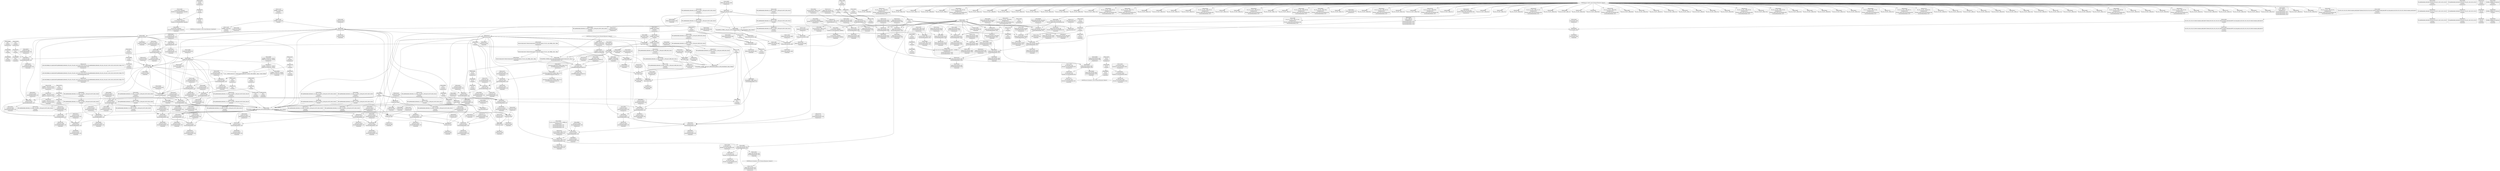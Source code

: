 digraph {
	"CONST[source:0(mediator),value:0(static)][purpose:{operation}]"
	CE0x41ea7a0 [shape=record,shape=Mrecord,label="{CE0x41ea7a0|_call_void_lockdep_rcu_suspicious(i8*_getelementptr_inbounds_(_25_x_i8_,_25_x_i8_*_.str3,_i32_0,_i32_0),_i32_218,_i8*_getelementptr_inbounds_(_45_x_i8_,_45_x_i8_*_.str12,_i32_0,_i32_0))_#10,_!dbg_!27727|security/selinux/hooks.c,218|*SummSink*}"]
	CE0x41b78e0 [shape=record,shape=Mrecord,label="{CE0x41b78e0|80:_i32,_112:_i8*,_:_CRE_100,102_|*MultipleSource*|Function::selinux_shm_associate&Arg::shp::|security/selinux/hooks.c,5327}"]
	CE0x41d12e0 [shape=record,shape=Mrecord,label="{CE0x41d12e0|current_sid:_tmp18|security/selinux/hooks.c,218|*SummSink*}"]
	CE0x41d9310 [shape=record,shape=Mrecord,label="{CE0x41d9310|_ret_%struct.task_struct*_%tmp4,_!dbg_!27714|./arch/x86/include/asm/current.h,14}"]
	CE0x41d8df0 [shape=record,shape=Mrecord,label="{CE0x41d8df0|GLOBAL:_get_current|*Constant*|*SummSink*}"]
	CE0x41d6c10 [shape=record,shape=Mrecord,label="{CE0x41d6c10|current_sid:_tmp8|security/selinux/hooks.c,218}"]
	CE0x41ca6a0 [shape=record,shape=Mrecord,label="{CE0x41ca6a0|current_sid:_entry|*SummSource*}"]
	CE0x41be540 [shape=record,shape=Mrecord,label="{CE0x41be540|%struct.task_struct*_(%struct.task_struct**)*_asm_movq_%gs:$_1:P_,$0_,_r,im,_dirflag_,_fpsr_,_flags_|*SummSink*}"]
	CE0x419f8c0 [shape=record,shape=Mrecord,label="{CE0x419f8c0|_ret_i32_%call3,_!dbg_!27729|security/selinux/hooks.c,5332}"]
	CE0x41cf5b0 [shape=record,shape=Mrecord,label="{CE0x41cf5b0|current_sid:_cred|security/selinux/hooks.c,218}"]
	CE0x41c9160 [shape=record,shape=Mrecord,label="{CE0x41c9160|80:_i32,_112:_i8*,_:_CRE_14,15_}"]
	CE0x41c2c20 [shape=record,shape=Mrecord,label="{CE0x41c2c20|current_sid:_tmp|*SummSink*}"]
	CE0x41c4f30 [shape=record,shape=Mrecord,label="{CE0x41c4f30|selinux_shm_associate:_security|security/selinux/hooks.c,5327|*SummSource*}"]
	CE0x41b9f30 [shape=record,shape=Mrecord,label="{CE0x41b9f30|i16_28|*Constant*|*SummSink*}"]
	CE0x41a8770 [shape=record,shape=Mrecord,label="{CE0x41a8770|selinux_shm_associate:_shm_perm1|security/selinux/hooks.c,5330|*SummSink*}"]
	CE0x41be850 [shape=record,shape=Mrecord,label="{CE0x41be850|current_sid:_tmp9|security/selinux/hooks.c,218}"]
	CE0x41b1e70 [shape=record,shape=Mrecord,label="{CE0x41b1e70|selinux_shm_associate:_ad|security/selinux/hooks.c, 5324|*SummSource*}"]
	CE0x41b1b10 [shape=record,shape=Mrecord,label="{CE0x41b1b10|current_sid:_do.end|*SummSource*}"]
	CE0x41ab9e0 [shape=record,shape=Mrecord,label="{CE0x41ab9e0|80:_i32,_112:_i8*,_:_CRE_20,21_}"]
	CE0x41ba8b0 [shape=record,shape=Mrecord,label="{CE0x41ba8b0|avc_has_perm:_requested|Function::avc_has_perm&Arg::requested::|*SummSource*}"]
	CE0x41f0060 [shape=record,shape=Mrecord,label="{CE0x41f0060|i32_22|*Constant*|*SummSource*}"]
	CE0x41b5e50 [shape=record,shape=Mrecord,label="{CE0x41b5e50|80:_i32,_112:_i8*,_:_CRE_104,112_|*MultipleSource*|Function::selinux_shm_associate&Arg::shp::|security/selinux/hooks.c,5327}"]
	CE0x41c9430 [shape=record,shape=Mrecord,label="{CE0x41c9430|80:_i32,_112:_i8*,_:_CRE_17,18_}"]
	CE0x41c1e00 [shape=record,shape=Mrecord,label="{CE0x41c1e00|i32_1|*Constant*|*SummSink*}"]
	CE0x41ad320 [shape=record,shape=Mrecord,label="{CE0x41ad320|%struct.task_struct*_(%struct.task_struct**)*_asm_movq_%gs:$_1:P_,$0_,_r,im,_dirflag_,_fpsr_,_flags_}"]
	CE0x41ae7b0 [shape=record,shape=Mrecord,label="{CE0x41ae7b0|80:_i32,_112:_i8*,_:_CRE_5,6_}"]
	CE0x41d0350 [shape=record,shape=Mrecord,label="{CE0x41d0350|i8*_getelementptr_inbounds_(_45_x_i8_,_45_x_i8_*_.str12,_i32_0,_i32_0)|*Constant*|*SummSource*}"]
	CE0x41c8620 [shape=record,shape=Mrecord,label="{CE0x41c8620|selinux_shm_associate:_call3|security/selinux/hooks.c,5332|*SummSource*}"]
	CE0x41a38e0 [shape=record,shape=Mrecord,label="{CE0x41a38e0|selinux_shm_associate:_bb}"]
	CE0x41e9c00 [shape=record,shape=Mrecord,label="{CE0x41e9c00|current_sid:_tmp16|security/selinux/hooks.c,218}"]
	CE0x41c2450 [shape=record,shape=Mrecord,label="{CE0x41c2450|selinux_shm_associate:_tmp2|*SummSource*}"]
	CE0x41c4a40 [shape=record,shape=Mrecord,label="{CE0x41c4a40|80:_i32,_112:_i8*,_:_CRE_200,208_|*MultipleSource*|Function::selinux_shm_associate&Arg::shp::|security/selinux/hooks.c,5327}"]
	CE0x41b3690 [shape=record,shape=Mrecord,label="{CE0x41b3690|COLLAPSED:_GCMRE___llvm_gcov_ctr312_internal_global_2_x_i64_zeroinitializer:_elem_0:default:}"]
	CE0x41f0fc0 [shape=record,shape=Mrecord,label="{CE0x41f0fc0|current_sid:_tmp23|security/selinux/hooks.c,218|*SummSource*}"]
	CE0x41d0ba0 [shape=record,shape=Mrecord,label="{CE0x41d0ba0|current_sid:_tmp17|security/selinux/hooks.c,218|*SummSource*}"]
	CE0x41b55a0 [shape=record,shape=Mrecord,label="{CE0x41b55a0|current_sid:_tmp2|*SummSource*}"]
	CE0x41d1b70 [shape=record,shape=Mrecord,label="{CE0x41d1b70|current_sid:_tmp19|security/selinux/hooks.c,218|*SummSink*}"]
	CE0x41a9690 [shape=record,shape=Mrecord,label="{CE0x41a9690|i8_4|*Constant*|*SummSink*}"]
	CE0x41cf620 [shape=record,shape=Mrecord,label="{CE0x41cf620|current_sid:_sid|security/selinux/hooks.c,220|*SummSink*}"]
	CE0x41b88f0 [shape=record,shape=Mrecord,label="{CE0x41b88f0|GLOBAL:_current_sid.__warned|Global_var:current_sid.__warned|*SummSource*}"]
	CE0x41b7b10 [shape=record,shape=Mrecord,label="{CE0x41b7b10|current_sid:_tmp6|security/selinux/hooks.c,218|*SummSource*}"]
	CE0x41b98c0 [shape=record,shape=Mrecord,label="{CE0x41b98c0|80:_i32,_112:_i8*,_:_CRE_76,80_|*MultipleSource*|Function::selinux_shm_associate&Arg::shp::|security/selinux/hooks.c,5327}"]
	CE0x41c6200 [shape=record,shape=Mrecord,label="{CE0x41c6200|i32_10|*Constant*}"]
	CE0x41c8dc0 [shape=record,shape=Mrecord,label="{CE0x41c8dc0|avc_has_perm:_ssid|Function::avc_has_perm&Arg::ssid::}"]
	CE0x41d7910 [shape=record,shape=Mrecord,label="{CE0x41d7910|i64_0|*Constant*|*SummSource*}"]
	CE0x41c5fa0 [shape=record,shape=Mrecord,label="{CE0x41c5fa0|80:_i32,_112:_i8*,_:_CRE_70,71_}"]
	CE0x41bfab0 [shape=record,shape=Mrecord,label="{CE0x41bfab0|current_sid:_bb|*SummSink*}"]
	CE0x41c5720 [shape=record,shape=Mrecord,label="{CE0x41c5720|avc_has_perm:_tsid|Function::avc_has_perm&Arg::tsid::|*SummSink*}"]
	CE0x41c90d0 [shape=record,shape=Mrecord,label="{CE0x41c90d0|i32_(i32,_i32,_i16,_i32,_%struct.common_audit_data*)*_bitcast_(i32_(i32,_i32,_i16,_i32,_%struct.common_audit_data.495*)*_avc_has_perm_to_i32_(i32,_i32,_i16,_i32,_%struct.common_audit_data*)*)|*Constant*|*SummSource*}"]
	CE0x41f09a0 [shape=record,shape=Mrecord,label="{CE0x41f09a0|current_sid:_tmp22|security/selinux/hooks.c,218}"]
	CE0x41f39a0 [shape=record,shape=Mrecord,label="{CE0x41f39a0|i64*_getelementptr_inbounds_(_11_x_i64_,_11_x_i64_*___llvm_gcov_ctr125,_i64_0,_i64_0)|*Constant*|*SummSink*}"]
	CE0x41f3b10 [shape=record,shape=Mrecord,label="{CE0x41f3b10|i64*_getelementptr_inbounds_(_11_x_i64_,_11_x_i64_*___llvm_gcov_ctr125,_i64_0,_i64_0)|*Constant*}"]
	CE0x41cfc30 [shape=record,shape=Mrecord,label="{CE0x41cfc30|current_sid:_tmp21|security/selinux/hooks.c,218}"]
	CE0x41a5880 [shape=record,shape=Mrecord,label="{CE0x41a5880|GLOBAL:_get_current|*Constant*}"]
	CE0x41d0c10 [shape=record,shape=Mrecord,label="{CE0x41d0c10|current_sid:_tmp17|security/selinux/hooks.c,218|*SummSink*}"]
	CE0x41b3910 [shape=record,shape=Mrecord,label="{CE0x41b3910|selinux_shm_associate:_tmp}"]
	CE0x420a1f0 [shape=record,shape=Mrecord,label="{CE0x420a1f0|get_current:_tmp2|*SummSink*}"]
	CE0x41c8150 [shape=record,shape=Mrecord,label="{CE0x41c8150|i32_3|*Constant*}"]
	CE0x41bf200 [shape=record,shape=Mrecord,label="{CE0x41bf200|current_sid:_tmp11|security/selinux/hooks.c,218}"]
	CE0x41d9420 [shape=record,shape=Mrecord,label="{CE0x41d9420|_ret_%struct.task_struct*_%tmp4,_!dbg_!27714|./arch/x86/include/asm/current.h,14|*SummSink*}"]
	CE0x41c33b0 [shape=record,shape=Mrecord,label="{CE0x41c33b0|COLLAPSED:_GCMRE___llvm_gcov_ctr125_internal_global_11_x_i64_zeroinitializer:_elem_0:default:}"]
	CE0x41d7b80 [shape=record,shape=Mrecord,label="{CE0x41d7b80|current_sid:_tmp5|security/selinux/hooks.c,218}"]
	CE0x41f16a0 [shape=record,shape=Mrecord,label="{CE0x41f16a0|current_sid:_sid|security/selinux/hooks.c,220}"]
	CE0x41b8e70 [shape=record,shape=Mrecord,label="{CE0x41b8e70|80:_i32,_112:_i8*,_:_CRE_63,64_}"]
	CE0x41ac740 [shape=record,shape=Mrecord,label="{CE0x41ac740|i64_5|*Constant*}"]
	CE0x41bd4a0 [shape=record,shape=Mrecord,label="{CE0x41bd4a0|4:_i32,_:_CRE_4,8_|*MultipleSource*|security/selinux/hooks.c,5327|security/selinux/hooks.c,5327|security/selinux/hooks.c,5332}"]
	CE0x41c23e0 [shape=record,shape=Mrecord,label="{CE0x41c23e0|selinux_shm_associate:_tmp2|*SummSink*}"]
	CE0x41b44c0 [shape=record,shape=Mrecord,label="{CE0x41b44c0|80:_i32,_112:_i8*,_:_CRE_144,152_|*MultipleSource*|Function::selinux_shm_associate&Arg::shp::|security/selinux/hooks.c,5327}"]
	CE0x3c6a720 [shape=record,shape=Mrecord,label="{CE0x3c6a720|80:_i32,_112:_i8*,_:_CRE_23,24_}"]
	CE0x41cddb0 [shape=record,shape=Mrecord,label="{CE0x41cddb0|current_sid:_tmp20|security/selinux/hooks.c,218}"]
	CE0x41b04e0 [shape=record,shape=Mrecord,label="{CE0x41b04e0|80:_i32,_112:_i8*,_:_CRE_67,68_}"]
	CE0x41c5480 [shape=record,shape=Mrecord,label="{CE0x41c5480|avc_has_perm:_tsid|Function::avc_has_perm&Arg::tsid::}"]
	CE0x41b7190 [shape=record,shape=Mrecord,label="{CE0x41b7190|80:_i32,_112:_i8*,_:_CRE_84,88_|*MultipleSource*|Function::selinux_shm_associate&Arg::shp::|security/selinux/hooks.c,5327}"]
	CE0x41d1040 [shape=record,shape=Mrecord,label="{CE0x41d1040|current_sid:_tmp18|security/selinux/hooks.c,218}"]
	CE0x41cc590 [shape=record,shape=Mrecord,label="{CE0x41cc590|selinux_shm_associate:_call3|security/selinux/hooks.c,5332}"]
	CE0x420a180 [shape=record,shape=Mrecord,label="{CE0x420a180|get_current:_tmp2|*SummSource*}"]
	CE0x41bf3a0 [shape=record,shape=Mrecord,label="{CE0x41bf3a0|current_sid:_tmp11|security/selinux/hooks.c,218|*SummSink*}"]
	CE0x41a8560 [shape=record,shape=Mrecord,label="{CE0x41a8560|current_sid:_do.body|*SummSink*}"]
	CE0x41f13b0 [shape=record,shape=Mrecord,label="{CE0x41f13b0|i32_1|*Constant*}"]
	CE0x41ac380 [shape=record,shape=Mrecord,label="{CE0x41ac380|current_sid:_tobool1|security/selinux/hooks.c,218|*SummSource*}"]
	CE0x41befa0 [shape=record,shape=Mrecord,label="{CE0x41befa0|current_sid:_tmp10|security/selinux/hooks.c,218|*SummSink*}"]
	CE0x41b38a0 [shape=record,shape=Mrecord,label="{CE0x41b38a0|selinux_shm_associate:_tmp|*SummSource*}"]
	CE0x41bc240 [shape=record,shape=Mrecord,label="{CE0x41bc240|selinux_shm_associate:_u|security/selinux/hooks.c,5330|*SummSource*}"]
	CE0x41b1be0 [shape=record,shape=Mrecord,label="{CE0x41b1be0|current_sid:_do.end|*SummSink*}"]
	CE0x41bc940 [shape=record,shape=Mrecord,label="{CE0x41bc940|selinux_shm_associate:_sid2|security/selinux/hooks.c,5332|*SummSink*}"]
	CE0x41b3480 [shape=record,shape=Mrecord,label="{CE0x41b3480|80:_i32,_112:_i8*,_:_CRE_10,11_}"]
	CE0x41c8e60 [shape=record,shape=Mrecord,label="{CE0x41c8e60|avc_has_perm:_ssid|Function::avc_has_perm&Arg::ssid::|*SummSource*}"]
	CE0x41b0c10 [shape=record,shape=Mrecord,label="{CE0x41b0c10|current_sid:_tmp1|*SummSink*}"]
	CE0x4217fd0 [shape=record,shape=Mrecord,label="{CE0x4217fd0|i64_1|*Constant*}"]
	CE0x41af4a0 [shape=record,shape=Mrecord,label="{CE0x41af4a0|i32_0|*Constant*|*SummSource*}"]
	CE0x41ea6c0 [shape=record,shape=Mrecord,label="{CE0x41ea6c0|_call_void_lockdep_rcu_suspicious(i8*_getelementptr_inbounds_(_25_x_i8_,_25_x_i8_*_.str3,_i32_0,_i32_0),_i32_218,_i8*_getelementptr_inbounds_(_45_x_i8_,_45_x_i8_*_.str12,_i32_0,_i32_0))_#10,_!dbg_!27727|security/selinux/hooks.c,218}"]
	CE0x41a5470 [shape=record,shape=Mrecord,label="{CE0x41a5470|current_sid:_call4|security/selinux/hooks.c,218|*SummSource*}"]
	CE0x41bd900 [shape=record,shape=Mrecord,label="{CE0x41bd900|selinux_shm_associate:_tmp7|security/selinux/hooks.c,5332|*SummSource*}"]
	CE0x41c7b20 [shape=record,shape=Mrecord,label="{CE0x41c7b20|selinux_shm_associate:_call|security/selinux/hooks.c,5325|*SummSource*}"]
	CE0x41cd8c0 [shape=record,shape=Mrecord,label="{CE0x41cd8c0|i32_0|*Constant*}"]
	CE0x41d76c0 [shape=record,shape=Mrecord,label="{CE0x41d76c0|GLOBAL:___llvm_gcov_ctr125|Global_var:__llvm_gcov_ctr125|*SummSink*}"]
	CE0x41c3340 [shape=record,shape=Mrecord,label="{CE0x41c3340|current_sid:_tmp}"]
	CE0x41d1b00 [shape=record,shape=Mrecord,label="{CE0x41d1b00|i64*_getelementptr_inbounds_(_11_x_i64_,_11_x_i64_*___llvm_gcov_ctr125,_i64_0,_i64_10)|*Constant*|*SummSink*}"]
	CE0x41b9c80 [shape=record,shape=Mrecord,label="{CE0x41b9c80|80:_i32,_112:_i8*,_:_CRE_44,45_}"]
	CE0x41c9250 [shape=record,shape=Mrecord,label="{CE0x41c9250|80:_i32,_112:_i8*,_:_CRE_15,16_}"]
	CE0x41d3cb0 [shape=record,shape=Mrecord,label="{CE0x41d3cb0|i64*_getelementptr_inbounds_(_11_x_i64_,_11_x_i64_*___llvm_gcov_ctr125,_i64_0,_i64_6)|*Constant*|*SummSink*}"]
	CE0x41a67f0 [shape=record,shape=Mrecord,label="{CE0x41a67f0|_ret_i32_%call3,_!dbg_!27729|security/selinux/hooks.c,5332|*SummSource*}"]
	CE0x41b2de0 [shape=record,shape=Mrecord,label="{CE0x41b2de0|80:_i32,_112:_i8*,_:_CRE_38,39_}"]
	CE0x41bb7f0 [shape=record,shape=Mrecord,label="{CE0x41bb7f0|current_sid:_tmp15|security/selinux/hooks.c,218|*SummSource*}"]
	CE0x41b1d00 [shape=record,shape=Mrecord,label="{CE0x41b1d00|current_sid:_if.end}"]
	CE0x41be980 [shape=record,shape=Mrecord,label="{CE0x41be980|current_sid:_tmp9|security/selinux/hooks.c,218|*SummSource*}"]
	CE0x41ebb10 [shape=record,shape=Mrecord,label="{CE0x41ebb10|i1_true|*Constant*|*SummSource*}"]
	CE0x41d1a50 [shape=record,shape=Mrecord,label="{CE0x41d1a50|i64*_getelementptr_inbounds_(_11_x_i64_,_11_x_i64_*___llvm_gcov_ctr125,_i64_0,_i64_10)|*Constant*|*SummSource*}"]
	CE0x41efd30 [shape=record,shape=Mrecord,label="{CE0x41efd30|current_sid:_tmp21|security/selinux/hooks.c,218|*SummSink*}"]
	CE0x41f03a0 [shape=record,shape=Mrecord,label="{CE0x41f03a0|current_sid:_security|security/selinux/hooks.c,218}"]
	CE0x41a9500 [shape=record,shape=Mrecord,label="{CE0x41a9500|i8_4|*Constant*|*SummSource*}"]
	CE0x41b5610 [shape=record,shape=Mrecord,label="{CE0x41b5610|current_sid:_tmp2|*SummSink*}"]
	CE0x41b4c00 [shape=record,shape=Mrecord,label="{CE0x41b4c00|80:_i32,_112:_i8*,_:_CRE_172,176_|*MultipleSource*|Function::selinux_shm_associate&Arg::shp::|security/selinux/hooks.c,5327}"]
	CE0x41b1400 [shape=record,shape=Mrecord,label="{CE0x41b1400|selinux_shm_associate:_tmp1|*SummSink*}"]
	"CONST[source:2(external),value:2(dynamic)][purpose:{subject}]"
	CE0x41c4d80 [shape=record,shape=Mrecord,label="{CE0x41c4d80|selinux_shm_associate:_security|security/selinux/hooks.c,5327|*SummSink*}"]
	CE0x41bdbb0 [shape=record,shape=Mrecord,label="{CE0x41bdbb0|0:_i32,_4:_i32,_8:_i32,_12:_i32,_:_CMRE_4,8_|*MultipleSource*|security/selinux/hooks.c,218|security/selinux/hooks.c,218|security/selinux/hooks.c,220}"]
	CE0x41aa170 [shape=record,shape=Mrecord,label="{CE0x41aa170|selinux_shm_associate:_key|security/selinux/hooks.c,5330}"]
	CE0x41c0450 [shape=record,shape=Mrecord,label="{CE0x41c0450|i64*_getelementptr_inbounds_(_2_x_i64_,_2_x_i64_*___llvm_gcov_ctr312,_i64_0,_i64_1)|*Constant*|*SummSource*}"]
	CE0x41cf490 [shape=record,shape=Mrecord,label="{CE0x41cf490|i32_78|*Constant*|*SummSource*}"]
	CE0x41b9b90 [shape=record,shape=Mrecord,label="{CE0x41b9b90|80:_i32,_112:_i8*,_:_CRE_43,44_}"]
	CE0x41d6e60 [shape=record,shape=Mrecord,label="{CE0x41d6e60|0:_i8,_:_GCMR_current_sid.__warned_internal_global_i8_0,_section_.data.unlikely_,_align_1:_elem_0:default:}"]
	CE0x41ac870 [shape=record,shape=Mrecord,label="{CE0x41ac870|i64_5|*Constant*|*SummSource*}"]
	CE0x41ba4a0 [shape=record,shape=Mrecord,label="{CE0x41ba4a0|i32_64|*Constant*|*SummSource*}"]
	CE0x41eb990 [shape=record,shape=Mrecord,label="{CE0x41eb990|i1_true|*Constant*}"]
	CE0x41a55e0 [shape=record,shape=Mrecord,label="{CE0x41a55e0|current_sid:_call4|security/selinux/hooks.c,218|*SummSink*}"]
	CE0x41f0c10 [shape=record,shape=Mrecord,label="{CE0x41f0c10|current_sid:_tmp22|security/selinux/hooks.c,218|*SummSink*}"]
	CE0x41ae940 [shape=record,shape=Mrecord,label="{CE0x41ae940|80:_i32,_112:_i8*,_:_CRE_7,8_}"]
	CE0x41acc50 [shape=record,shape=Mrecord,label="{CE0x41acc50|80:_i32,_112:_i8*,_:_CRE_45,46_}"]
	CE0x41d8660 [shape=record,shape=Mrecord,label="{CE0x41d8660|_call_void_mcount()_#3}"]
	CE0x5eee370 [shape=record,shape=Mrecord,label="{CE0x5eee370|selinux_shm_associate:_shm_perm|security/selinux/hooks.c,5327}"]
	CE0x41b02b0 [shape=record,shape=Mrecord,label="{CE0x41b02b0|80:_i32,_112:_i8*,_:_CRE_65,66_}"]
	CE0x41a39d0 [shape=record,shape=Mrecord,label="{CE0x41a39d0|selinux_shm_associate:_bb|*SummSink*}"]
	CE0x419fa80 [shape=record,shape=Mrecord,label="{CE0x419fa80|avc_has_perm:_auditdata|Function::avc_has_perm&Arg::auditdata::|*SummSource*}"]
	CE0x41d1170 [shape=record,shape=Mrecord,label="{CE0x41d1170|current_sid:_tmp18|security/selinux/hooks.c,218|*SummSource*}"]
	CE0x41ba3c0 [shape=record,shape=Mrecord,label="{CE0x41ba3c0|i32_64|*Constant*}"]
	CE0x41e9d80 [shape=record,shape=Mrecord,label="{CE0x41e9d80|current_sid:_tmp16|security/selinux/hooks.c,218|*SummSource*}"]
	CE0x41efc40 [shape=record,shape=Mrecord,label="{CE0x41efc40|current_sid:_tmp21|security/selinux/hooks.c,218|*SummSource*}"]
	CE0x41b7560 [shape=record,shape=Mrecord,label="{CE0x41b7560|80:_i32,_112:_i8*,_:_CRE_92,96_|*MultipleSource*|Function::selinux_shm_associate&Arg::shp::|security/selinux/hooks.c,5327}"]
	CE0x41f0460 [shape=record,shape=Mrecord,label="{CE0x41f0460|current_sid:_security|security/selinux/hooks.c,218|*SummSource*}"]
	CE0x5eee300 [shape=record,shape=Mrecord,label="{CE0x5eee300|selinux_shm_associate:_shp|Function::selinux_shm_associate&Arg::shp::|*SummSource*}"]
	CE0x41b14d0 [shape=record,shape=Mrecord,label="{CE0x41b14d0|i64*_getelementptr_inbounds_(_2_x_i64_,_2_x_i64_*___llvm_gcov_ctr312,_i64_0,_i64_1)|*Constant*}"]
	CE0x422f0b0 [shape=record,shape=Mrecord,label="{CE0x422f0b0|get_current:_tmp}"]
	CE0x41acf60 [shape=record,shape=Mrecord,label="{CE0x41acf60|80:_i32,_112:_i8*,_:_CRE_48,49_}"]
	CE0x41b08c0 [shape=record,shape=Mrecord,label="{CE0x41b08c0|i32_1|*Constant*}"]
	CE0x5586060 [shape=record,shape=Mrecord,label="{CE0x5586060|selinux_shm_associate:_shm_perm|security/selinux/hooks.c,5327|*SummSource*}"]
	CE0x41f0290 [shape=record,shape=Mrecord,label="{CE0x41f0290|i32_22|*Constant*|*SummSink*}"]
	CE0x41a6ea0 [shape=record,shape=Mrecord,label="{CE0x41a6ea0|current_sid:_if.then}"]
	CE0x41eb020 [shape=record,shape=Mrecord,label="{CE0x41eb020|current_sid:_tmp13|security/selinux/hooks.c,218|*SummSource*}"]
	CE0x41eb2a0 [shape=record,shape=Mrecord,label="{CE0x41eb2a0|i64*_getelementptr_inbounds_(_11_x_i64_,_11_x_i64_*___llvm_gcov_ctr125,_i64_0,_i64_8)|*Constant*|*SummSink*}"]
	CE0x41c4be0 [shape=record,shape=Mrecord,label="{CE0x41c4be0|i32_10|*Constant*|*SummSource*}"]
	CE0x419ffa0 [shape=record,shape=Mrecord,label="{CE0x419ffa0|_ret_i32_%retval.0,_!dbg_!27728|security/selinux/avc.c,775|*SummSink*}"]
	CE0x41f2910 [shape=record,shape=Mrecord,label="{CE0x41f2910|i8*_getelementptr_inbounds_(_25_x_i8_,_25_x_i8_*_.str3,_i32_0,_i32_0)|*Constant*|*SummSink*}"]
	CE0x41cf420 [shape=record,shape=Mrecord,label="{CE0x41cf420|i32_78|*Constant*|*SummSink*}"]
	CE0x41a9ce0 [shape=record,shape=Mrecord,label="{CE0x41a9ce0|avc_has_perm:_entry|*SummSource*}"]
	CE0x41be3d0 [shape=record,shape=Mrecord,label="{CE0x41be3d0|%struct.task_struct*_(%struct.task_struct**)*_asm_movq_%gs:$_1:P_,$0_,_r,im,_dirflag_,_fpsr_,_flags_|*SummSource*}"]
	CE0x41a5ea0 [shape=record,shape=Mrecord,label="{CE0x41a5ea0|i64*_getelementptr_inbounds_(_2_x_i64_,_2_x_i64_*___llvm_gcov_ctr312,_i64_0,_i64_0)|*Constant*|*SummSink*}"]
	CE0x41b6f30 [shape=record,shape=Mrecord,label="{CE0x41b6f30|selinux_shm_associate:_call|security/selinux/hooks.c,5325}"]
	CE0x41bd320 [shape=record,shape=Mrecord,label="{CE0x41bd320|avc_has_perm:_entry}"]
	CE0x41d9090 [shape=record,shape=Mrecord,label="{CE0x41d9090|get_current:_entry|*SummSink*}"]
	CE0x41b84e0 [shape=record,shape=Mrecord,label="{CE0x41b84e0|current_sid:_tmp7|security/selinux/hooks.c,218|*SummSink*}"]
	CE0x41cbbe0 [shape=record,shape=Mrecord,label="{CE0x41cbbe0|selinux_shm_associate:_tmp5|security/selinux/hooks.c,5327|*SummSource*}"]
	CE0x41c42f0 [shape=record,shape=Mrecord,label="{CE0x41c42f0|80:_i32,_112:_i8*,_:_CRE_33,34_}"]
	CE0x41ca740 [shape=record,shape=Mrecord,label="{CE0x41ca740|i64*_getelementptr_inbounds_(_11_x_i64_,_11_x_i64_*___llvm_gcov_ctr125,_i64_0,_i64_1)|*Constant*}"]
	CE0x41cc440 [shape=record,shape=Mrecord,label="{CE0x41cc440|selinux_shm_associate:_tmp6|security/selinux/hooks.c,5330|*SummSink*}"]
	CE0x41c0760 [shape=record,shape=Mrecord,label="{CE0x41c0760|80:_i32,_112:_i8*,_:_CRE_56,57_}"]
	CE0x41c7040 [shape=record,shape=Mrecord,label="{CE0x41c7040|80:_i32,_112:_i8*,_:_CRE_51,52_}"]
	CE0x41a5c20 [shape=record,shape=Mrecord,label="{CE0x41a5c20|_ret_i32_%tmp24,_!dbg_!27742|security/selinux/hooks.c,220}"]
	CE0x41a2800 [shape=record,shape=Mrecord,label="{CE0x41a2800|current_sid:_do.body}"]
	CE0x41f04d0 [shape=record,shape=Mrecord,label="{CE0x41f04d0|current_sid:_security|security/selinux/hooks.c,218|*SummSink*}"]
	CE0x41d8120 [shape=record,shape=Mrecord,label="{CE0x41d8120|current_sid:_tmp1}"]
	CE0x41b3c00 [shape=record,shape=Mrecord,label="{CE0x41b3c00|get_current:_tmp1|*SummSource*}"]
	CE0x3aa3030 [shape=record,shape=Mrecord,label="{CE0x3aa3030|80:_i32,_112:_i8*,_:_CRE_1,2_}"]
	CE0x41c4660 [shape=record,shape=Mrecord,label="{CE0x41c4660|80:_i32,_112:_i8*,_:_CRE_8,9_}"]
	CE0x41b68f0 [shape=record,shape=Mrecord,label="{CE0x41b68f0|i64_2|*Constant*}"]
	CE0x41f0820 [shape=record,shape=Mrecord,label="{CE0x41f0820|COLLAPSED:_CMRE:_elem_0::|security/selinux/hooks.c,218}"]
	CE0x41eb090 [shape=record,shape=Mrecord,label="{CE0x41eb090|current_sid:_tmp13|security/selinux/hooks.c,218|*SummSink*}"]
	CE0x41c5140 [shape=record,shape=Mrecord,label="{CE0x41c5140|selinux_shm_associate:_tmp4|security/selinux/hooks.c,5327|*SummSource*}"]
	CE0x41b0a20 [shape=record,shape=Mrecord,label="{CE0x41b0a20|current_sid:_tmp1|*SummSource*}"]
	CE0x4217f60 [shape=record,shape=Mrecord,label="{CE0x4217f60|i64*_getelementptr_inbounds_(_2_x_i64_,_2_x_i64_*___llvm_gcov_ctr98,_i64_0,_i64_1)|*Constant*|*SummSink*}"]
	CE0x41db3c0 [shape=record,shape=Mrecord,label="{CE0x41db3c0|current_sid:_tmp5|security/selinux/hooks.c,218|*SummSink*}"]
	CE0x41cc760 [shape=record,shape=Mrecord,label="{CE0x41cc760|selinux_shm_associate:_tmp6|security/selinux/hooks.c,5330|*SummSource*}"]
	CE0x41d07e0 [shape=record,shape=Mrecord,label="{CE0x41d07e0|current_sid:_tmp17|security/selinux/hooks.c,218}"]
	CE0x41c0370 [shape=record,shape=Mrecord,label="{CE0x41c0370|selinux_shm_associate:_ad|security/selinux/hooks.c, 5324|*SummSink*}"]
	CE0x41ca600 [shape=record,shape=Mrecord,label="{CE0x41ca600|current_sid:_entry}"]
	CE0x41c48e0 [shape=record,shape=Mrecord,label="{CE0x41c48e0|80:_i32,_112:_i8*,_:_CRE_13,14_}"]
	CE0x41c0af0 [shape=record,shape=Mrecord,label="{CE0x41c0af0|80:_i32,_112:_i8*,_:_CRE_59,60_}"]
	CE0x41d7800 [shape=record,shape=Mrecord,label="{CE0x41d7800|i64_0|*Constant*}"]
	CE0x41d7a80 [shape=record,shape=Mrecord,label="{CE0x41d7a80|i64_0|*Constant*|*SummSink*}"]
	CE0x41b51a0 [shape=record,shape=Mrecord,label="{CE0x41b51a0|80:_i32,_112:_i8*,_:_CRE_192,200_|*MultipleSource*|Function::selinux_shm_associate&Arg::shp::|security/selinux/hooks.c,5327}"]
	CE0x41f8f20 [shape=record,shape=Mrecord,label="{CE0x41f8f20|get_current:_bb}"]
	CE0x41b2cf0 [shape=record,shape=Mrecord,label="{CE0x41b2cf0|80:_i32,_112:_i8*,_:_CRE_37,38_}"]
	CE0x41ac240 [shape=record,shape=Mrecord,label="{CE0x41ac240|current_sid:_tobool1|security/selinux/hooks.c,218}"]
	CE0x41b6860 [shape=record,shape=Mrecord,label="{CE0x41b6860|i64_3|*Constant*|*SummSink*}"]
	CE0x41b69d0 [shape=record,shape=Mrecord,label="{CE0x41b69d0|i64_2|*Constant*|*SummSink*}"]
	CE0x41bc7d0 [shape=record,shape=Mrecord,label="{CE0x41bc7d0|selinux_shm_associate:_ipc_id|security/selinux/hooks.c,5330|*SummSink*}"]
	CE0x41bcc50 [shape=record,shape=Mrecord,label="{CE0x41bcc50|selinux_shm_associate:_sid2|security/selinux/hooks.c,5332}"]
	CE0x41b79d0 [shape=record,shape=Mrecord,label="{CE0x41b79d0|current_sid:_tmp6|security/selinux/hooks.c,218}"]
	CE0x41cff60 [shape=record,shape=Mrecord,label="{CE0x41cff60|i64*_getelementptr_inbounds_(_11_x_i64_,_11_x_i64_*___llvm_gcov_ctr125,_i64_0,_i64_9)|*Constant*}"]
	CE0x41ba0f0 [shape=record,shape=Mrecord,label="{CE0x41ba0f0|avc_has_perm:_tclass|Function::avc_has_perm&Arg::tclass::|*SummSource*}"]
	CE0x41ea410 [shape=record,shape=Mrecord,label="{CE0x41ea410|i8_1|*Constant*|*SummSink*}"]
	CE0x41b4660 [shape=record,shape=Mrecord,label="{CE0x41b4660|80:_i32,_112:_i8*,_:_CRE_152,160_|*MultipleSource*|Function::selinux_shm_associate&Arg::shp::|security/selinux/hooks.c,5327}"]
	CE0x422f120 [shape=record,shape=Mrecord,label="{CE0x422f120|COLLAPSED:_GCMRE___llvm_gcov_ctr98_internal_global_2_x_i64_zeroinitializer:_elem_0:default:}"]
	CE0x41ab8f0 [shape=record,shape=Mrecord,label="{CE0x41ab8f0|80:_i32,_112:_i8*,_:_CRE_19,20_}"]
	CE0x41c44d0 [shape=record,shape=Mrecord,label="{CE0x41c44d0|80:_i32,_112:_i8*,_:_CRE_35,36_}"]
	CE0x41a52f0 [shape=record,shape=Mrecord,label="{CE0x41a52f0|current_sid:_call4|security/selinux/hooks.c,218}"]
	CE0x41b8ae0 [shape=record,shape=Mrecord,label="{CE0x41b8ae0|80:_i32,_112:_i8*,_:_CRE_60,61_}"]
	CE0x41abad0 [shape=record,shape=Mrecord,label="{CE0x41abad0|80:_i32,_112:_i8*,_:_CRE_21,22_}"]
	CE0x41abbc0 [shape=record,shape=Mrecord,label="{CE0x41abbc0|80:_i32,_112:_i8*,_:_CRE_22,23_}"]
	CE0x42050c0 [shape=record,shape=Mrecord,label="{CE0x42050c0|i64*_getelementptr_inbounds_(_2_x_i64_,_2_x_i64_*___llvm_gcov_ctr98,_i64_0,_i64_1)|*Constant*|*SummSource*}"]
	CE0x41bdfb0 [shape=record,shape=Mrecord,label="{CE0x41bdfb0|i64*_getelementptr_inbounds_(_2_x_i64_,_2_x_i64_*___llvm_gcov_ctr98,_i64_0,_i64_0)|*Constant*}"]
	CE0x41b3370 [shape=record,shape=Mrecord,label="{CE0x41b3370|get_current:_tmp1|*SummSink*}"]
	CE0x41cc950 [shape=record,shape=Mrecord,label="{CE0x41cc950|i32_(i32,_i32,_i16,_i32,_%struct.common_audit_data*)*_bitcast_(i32_(i32,_i32,_i16,_i32,_%struct.common_audit_data.495*)*_avc_has_perm_to_i32_(i32,_i32,_i16,_i32,_%struct.common_audit_data*)*)|*Constant*|*SummSink*}"]
	CE0x41b3790 [shape=record,shape=Mrecord,label="{CE0x41b3790|get_current:_tmp1}"]
	CE0x41bf9d0 [shape=record,shape=Mrecord,label="{CE0x41bf9d0|current_sid:_bb|*SummSource*}"]
	CE0x41bbe20 [shape=record,shape=Mrecord,label="{CE0x41bbe20|avc_has_perm:_requested|Function::avc_has_perm&Arg::requested::|*SummSink*}"]
	CE0x41bdab0 [shape=record,shape=Mrecord,label="{CE0x41bdab0|selinux_shm_associate:_tmp7|security/selinux/hooks.c,5332|*SummSink*}"]
	CE0x41f2b00 [shape=record,shape=Mrecord,label="{CE0x41f2b00|i32_218|*Constant*}"]
	CE0x41c8520 [shape=record,shape=Mrecord,label="{CE0x41c8520|i32_3|*Constant*|*SummSink*}"]
	"CONST[source:0(mediator),value:2(dynamic)][purpose:{subject}]"
	CE0x41f2ca0 [shape=record,shape=Mrecord,label="{CE0x41f2ca0|i32_218|*Constant*|*SummSource*}"]
	CE0x41b81a0 [shape=record,shape=Mrecord,label="{CE0x41b81a0|current_sid:_tmp7|security/selinux/hooks.c,218|*SummSource*}"]
	CE0x41ad750 [shape=record,shape=Mrecord,label="{CE0x41ad750|current_sid:_tmp3}"]
	CE0x41cc180 [shape=record,shape=Mrecord,label="{CE0x41cc180|selinux_shm_associate:_type|security/selinux/hooks.c,5329}"]
	CE0x41b2aa0 [shape=record,shape=Mrecord,label="{CE0x41b2aa0|i64*_getelementptr_inbounds_(_2_x_i64_,_2_x_i64_*___llvm_gcov_ctr98,_i64_0,_i64_1)|*Constant*}"]
	CE0x41b4de0 [shape=record,shape=Mrecord,label="{CE0x41b4de0|80:_i32,_112:_i8*,_:_CRE_176,184_|*MultipleSource*|Function::selinux_shm_associate&Arg::shp::|security/selinux/hooks.c,5327}"]
	CE0x41ac4b0 [shape=record,shape=Mrecord,label="{CE0x41ac4b0|current_sid:_tobool1|security/selinux/hooks.c,218|*SummSink*}"]
	CE0x41d8c70 [shape=record,shape=Mrecord,label="{CE0x41d8c70|GLOBAL:_get_current|*Constant*|*SummSource*}"]
	CE0x41ca4d0 [shape=record,shape=Mrecord,label="{CE0x41ca4d0|GLOBAL:_current_sid|*Constant*|*SummSink*}"]
	CE0x41f8b80 [shape=record,shape=Mrecord,label="{CE0x41f8b80|current_sid:_tmp24|security/selinux/hooks.c,220|*SummSource*}"]
	CE0x41f3fe0 [shape=record,shape=Mrecord,label="{CE0x41f3fe0|GLOBAL:_current_task|Global_var:current_task|*SummSink*}"]
	CE0x41c7170 [shape=record,shape=Mrecord,label="{CE0x41c7170|80:_i32,_112:_i8*,_:_CRE_52,53_}"]
	CE0x41b4a20 [shape=record,shape=Mrecord,label="{CE0x41b4a20|80:_i32,_112:_i8*,_:_CRE_168,172_|*MultipleSource*|Function::selinux_shm_associate&Arg::shp::|security/selinux/hooks.c,5327}"]
	CE0x41f8d10 [shape=record,shape=Mrecord,label="{CE0x41f8d10|current_sid:_tmp24|security/selinux/hooks.c,220|*SummSink*}"]
	CE0x41ab710 [shape=record,shape=Mrecord,label="{CE0x41ab710|i64_1|*Constant*|*SummSource*}"]
	CE0x41c28e0 [shape=record,shape=Mrecord,label="{CE0x41c28e0|selinux_shm_associate:_tmp3|*SummSink*}"]
	CE0x41eac20 [shape=record,shape=Mrecord,label="{CE0x41eac20|get_current:_tmp3|*SummSink*}"]
	CE0x41bb780 [shape=record,shape=Mrecord,label="{CE0x41bb780|current_sid:_tmp15|security/selinux/hooks.c,218}"]
	CE0x41db100 [shape=record,shape=Mrecord,label="{CE0x41db100|_call_void_mcount()_#3|*SummSink*}"]
	CE0x41b7700 [shape=record,shape=Mrecord,label="{CE0x41b7700|80:_i32,_112:_i8*,_:_CRE_96,100_|*MultipleSource*|Function::selinux_shm_associate&Arg::shp::|security/selinux/hooks.c,5327}"]
	CE0x41b5ff0 [shape=record,shape=Mrecord,label="{CE0x41b5ff0|80:_i32,_112:_i8*,_:_CRE_112,120_|*MultipleSource*|Function::selinux_shm_associate&Arg::shp::|security/selinux/hooks.c,5327}"]
	CE0x420a110 [shape=record,shape=Mrecord,label="{CE0x420a110|get_current:_tmp2}"]
	CE0x41c7da0 [shape=record,shape=Mrecord,label="{CE0x41c7da0|GLOBAL:_current_sid|*Constant*}"]
	CE0x41d3980 [shape=record,shape=Mrecord,label="{CE0x41d3980|current_sid:_tobool|security/selinux/hooks.c,218}"]
	CE0x41b0740 [shape=record,shape=Mrecord,label="{CE0x41b0740|80:_i32,_112:_i8*,_:_CRE_69,70_}"]
	CE0x41c72a0 [shape=record,shape=Mrecord,label="{CE0x41c72a0|80:_i32,_112:_i8*,_:_CRE_53,54_}"]
	CE0x41ae710 [shape=record,shape=Mrecord,label="{CE0x41ae710|80:_i32,_112:_i8*,_:_CRE_4,5_}"]
	CE0x41ec700 [shape=record,shape=Mrecord,label="{CE0x41ec700|current_sid:_tmp8|security/selinux/hooks.c,218|*SummSink*}"]
	CE0x41da840 [shape=record,shape=Mrecord,label="{CE0x41da840|i64*_getelementptr_inbounds_(_11_x_i64_,_11_x_i64_*___llvm_gcov_ctr125,_i64_0,_i64_6)|*Constant*}"]
	CE0x41b5530 [shape=record,shape=Mrecord,label="{CE0x41b5530|current_sid:_tmp2}"]
	CE0x41ad570 [shape=record,shape=Mrecord,label="{CE0x41ad570|current_sid:_tmp3|*SummSink*}"]
	CE0x41b6780 [shape=record,shape=Mrecord,label="{CE0x41b6780|i64_3|*Constant*|*SummSource*}"]
	CE0x41c4200 [shape=record,shape=Mrecord,label="{CE0x41c4200|80:_i32,_112:_i8*,_:_CRE_32,33_}"]
	CE0x41f0b10 [shape=record,shape=Mrecord,label="{CE0x41f0b10|current_sid:_tmp22|security/selinux/hooks.c,218|*SummSource*}"]
	CE0x41c09c0 [shape=record,shape=Mrecord,label="{CE0x41c09c0|80:_i32,_112:_i8*,_:_CRE_58,59_}"]
	CE0x41d36c0 [shape=record,shape=Mrecord,label="{CE0x41d36c0|current_sid:_call|security/selinux/hooks.c,218|*SummSink*}"]
	CE0x41ba610 [shape=record,shape=Mrecord,label="{CE0x41ba610|i32_64|*Constant*|*SummSink*}"]
	CE0x41b7eb0 [shape=record,shape=Mrecord,label="{CE0x41b7eb0|current_sid:_tmp6|security/selinux/hooks.c,218|*SummSink*}"]
	CE0x41b8210 [shape=record,shape=Mrecord,label="{CE0x41b8210|80:_i32,_112:_i8*,_:_CRE_2,3_}"]
	CE0x41d8fb0 [shape=record,shape=Mrecord,label="{CE0x41d8fb0|get_current:_entry|*SummSource*}"]
	CE0x41c0890 [shape=record,shape=Mrecord,label="{CE0x41c0890|80:_i32,_112:_i8*,_:_CRE_57,58_}"]
	CE0x41bb860 [shape=record,shape=Mrecord,label="{CE0x41bb860|current_sid:_tmp15|security/selinux/hooks.c,218|*SummSink*}"]
	CE0x3c6aa40 [shape=record,shape=Mrecord,label="{CE0x3c6aa40|80:_i32,_112:_i8*,_:_CRE_26,27_}"]
	CE0x41a85d0 [shape=record,shape=Mrecord,label="{CE0x41a85d0|current_sid:_land.lhs.true}"]
	CE0x41c47f0 [shape=record,shape=Mrecord,label="{CE0x41c47f0|80:_i32,_112:_i8*,_:_CRE_12,13_}"]
	CE0x41f9130 [shape=record,shape=Mrecord,label="{CE0x41f9130|get_current:_bb|*SummSink*}"]
	CE0x41c5310 [shape=record,shape=Mrecord,label="{CE0x41c5310|avc_has_perm:_ssid|Function::avc_has_perm&Arg::ssid::|*SummSink*}"]
	CE0x41c55b0 [shape=record,shape=Mrecord,label="{CE0x41c55b0|avc_has_perm:_tsid|Function::avc_has_perm&Arg::tsid::|*SummSource*}"]
	CE0x41ca3c0 [shape=record,shape=Mrecord,label="{CE0x41ca3c0|GLOBAL:_current_sid|*Constant*|*SummSource*}"]
	CE0x41d9b10 [shape=record,shape=Mrecord,label="{CE0x41d9b10|_call_void_mcount()_#3}"]
	CE0x41d3a50 [shape=record,shape=Mrecord,label="{CE0x41d3a50|current_sid:_tobool|security/selinux/hooks.c,218|*SummSource*}"]
	CE0x41c2130 [shape=record,shape=Mrecord,label="{CE0x41c2130|i64*_getelementptr_inbounds_(_2_x_i64_,_2_x_i64_*___llvm_gcov_ctr312,_i64_0,_i64_1)|*Constant*|*SummSink*}"]
	CE0x41cdf50 [shape=record,shape=Mrecord,label="{CE0x41cdf50|current_sid:_tmp20|security/selinux/hooks.c,218|*SummSource*}"]
	CE0x3b9a2a0 [shape=record,shape=Mrecord,label="{CE0x3b9a2a0|selinux_shm_associate:_shm_perm|security/selinux/hooks.c,5327|*SummSink*}"]
	CE0x41b5b90 [shape=record,shape=Mrecord,label="{CE0x41b5b90|selinux_shm_associate:_entry|*SummSink*}"]
	CE0x41cf720 [shape=record,shape=Mrecord,label="{CE0x41cf720|current_sid:_cred|security/selinux/hooks.c,218|*SummSource*}"]
	CE0x41be750 [shape=record,shape=Mrecord,label="{CE0x41be750|GLOBAL:_current_task|Global_var:current_task|*SummSource*}"]
	CE0x41d98a0 [shape=record,shape=Mrecord,label="{CE0x41d98a0|current_sid:_call|security/selinux/hooks.c,218}"]
	CE0x41b9aa0 [shape=record,shape=Mrecord,label="{CE0x41b9aa0|80:_i32,_112:_i8*,_:_CRE_42,43_}"]
	CE0x41a9820 [shape=record,shape=Mrecord,label="{CE0x41a9820|selinux_shm_associate:_shm_perm1|security/selinux/hooks.c,5330|*SummSource*}"]
	CE0x41ad090 [shape=record,shape=Mrecord,label="{CE0x41ad090|80:_i32,_112:_i8*,_:_CRE_49,50_}"]
	CE0x41da440 [shape=record,shape=Mrecord,label="{CE0x41da440|current_sid:_tmp12|security/selinux/hooks.c,218|*SummSource*}"]
	CE0x41ca7b0 [shape=record,shape=Mrecord,label="{CE0x41ca7b0|i64*_getelementptr_inbounds_(_11_x_i64_,_11_x_i64_*___llvm_gcov_ctr125,_i64_0,_i64_1)|*Constant*|*SummSource*}"]
	CE0x41c5890 [shape=record,shape=Mrecord,label="{CE0x41c5890|i16_28|*Constant*}"]
	CE0x41b1a70 [shape=record,shape=Mrecord,label="{CE0x41b1a70|current_sid:_do.end}"]
	CE0x41c3420 [shape=record,shape=Mrecord,label="{CE0x41c3420|current_sid:_tmp|*SummSource*}"]
	CE0x41ea120 [shape=record,shape=Mrecord,label="{CE0x41ea120|i8_1|*Constant*}"]
	CE0x41c1d90 [shape=record,shape=Mrecord,label="{CE0x41c1d90|i32_1|*Constant*|*SummSource*}"]
	CE0x41b8020 [shape=record,shape=Mrecord,label="{CE0x41b8020|current_sid:_tmp7|security/selinux/hooks.c,218}"]
	CE0x41da5b0 [shape=record,shape=Mrecord,label="{CE0x41da5b0|current_sid:_tmp12|security/selinux/hooks.c,218|*SummSink*}"]
	CE0x41b3540 [shape=record,shape=Mrecord,label="{CE0x41b3540|80:_i32,_112:_i8*,_:_CRE_11,12_}"]
	CE0x41a5cc0 [shape=record,shape=Mrecord,label="{CE0x41a5cc0|_ret_i32_%tmp24,_!dbg_!27742|security/selinux/hooks.c,220|*SummSource*}"]
	CE0x41f9050 [shape=record,shape=Mrecord,label="{CE0x41f9050|get_current:_bb|*SummSource*}"]
	CE0x41bbfc0 [shape=record,shape=Mrecord,label="{CE0x41bbfc0|selinux_shm_associate:_ipc_id|security/selinux/hooks.c,5330}"]
	CE0x41ea730 [shape=record,shape=Mrecord,label="{CE0x41ea730|_call_void_lockdep_rcu_suspicious(i8*_getelementptr_inbounds_(_25_x_i8_,_25_x_i8_*_.str3,_i32_0,_i32_0),_i32_218,_i8*_getelementptr_inbounds_(_45_x_i8_,_45_x_i8_*_.str12,_i32_0,_i32_0))_#10,_!dbg_!27727|security/selinux/hooks.c,218|*SummSource*}"]
	CE0x41e9ef0 [shape=record,shape=Mrecord,label="{CE0x41e9ef0|current_sid:_tmp16|security/selinux/hooks.c,218|*SummSink*}"]
	CE0x41d02e0 [shape=record,shape=Mrecord,label="{CE0x41d02e0|i8*_getelementptr_inbounds_(_45_x_i8_,_45_x_i8_*_.str12,_i32_0,_i32_0)|*Constant*}"]
	CE0x41cc6f0 [shape=record,shape=Mrecord,label="{CE0x41cc6f0|selinux_shm_associate:_tmp6|security/selinux/hooks.c,5330}"]
	CE0x41a9790 [shape=record,shape=Mrecord,label="{CE0x41a9790|selinux_shm_associate:_shm_perm1|security/selinux/hooks.c,5330}"]
	CE0x41f1a70 [shape=record,shape=Mrecord,label="{CE0x41f1a70|i64*_getelementptr_inbounds_(_2_x_i64_,_2_x_i64_*___llvm_gcov_ctr98,_i64_0,_i64_0)|*Constant*|*SummSink*}"]
	CE0x41b4840 [shape=record,shape=Mrecord,label="{CE0x41b4840|80:_i32,_112:_i8*,_:_CRE_160,168_|*MultipleSource*|Function::selinux_shm_associate&Arg::shp::|security/selinux/hooks.c,5327}"]
	CE0x41f1190 [shape=record,shape=Mrecord,label="{CE0x41f1190|current_sid:_tmp23|security/selinux/hooks.c,218|*SummSink*}"]
	CE0x41c73d0 [shape=record,shape=Mrecord,label="{CE0x41c73d0|80:_i32,_112:_i8*,_:_CRE_54,55_}"]
	CE0x41acd40 [shape=record,shape=Mrecord,label="{CE0x41acd40|80:_i32,_112:_i8*,_:_CRE_46,47_}"]
	CE0x41b2ed0 [shape=record,shape=Mrecord,label="{CE0x41b2ed0|80:_i32,_112:_i8*,_:_CRE_39,40_}"]
	CE0x41b6a70 [shape=record,shape=Mrecord,label="{CE0x41b6a70|current_sid:_tmp4|security/selinux/hooks.c,218}"]
	CE0x41c2840 [shape=record,shape=Mrecord,label="{CE0x41c2840|selinux_shm_associate:_tmp3|*SummSource*}"]
	CE0x41efea0 [shape=record,shape=Mrecord,label="{CE0x41efea0|i32_22|*Constant*}"]
	CE0x41b6210 [shape=record,shape=Mrecord,label="{CE0x41b6210|80:_i32,_112:_i8*,_:_CRE_120,128_|*MultipleSource*|Function::selinux_shm_associate&Arg::shp::|security/selinux/hooks.c,5327}"]
	CE0x41b8770 [shape=record,shape=Mrecord,label="{CE0x41b8770|GLOBAL:_current_sid.__warned|Global_var:current_sid.__warned}"]
	CE0x41b6c40 [shape=record,shape=Mrecord,label="{CE0x41b6c40|current_sid:_tmp4|security/selinux/hooks.c,218|*SummSink*}"]
	CE0x41c6ef0 [shape=record,shape=Mrecord,label="{CE0x41c6ef0|80:_i32,_112:_i8*,_:_CRE_50,51_}"]
	CE0x41c6ba0 [shape=record,shape=Mrecord,label="{CE0x41c6ba0|80:_i32,_112:_i8*,_:_CRE_29,30_}"]
	CE0x41da9c0 [shape=record,shape=Mrecord,label="{CE0x41da9c0|i64*_getelementptr_inbounds_(_11_x_i64_,_11_x_i64_*___llvm_gcov_ctr125,_i64_0,_i64_6)|*Constant*|*SummSource*}"]
	CE0x41d9270 [shape=record,shape=Mrecord,label="{CE0x41d9270|_ret_%struct.task_struct*_%tmp4,_!dbg_!27714|./arch/x86/include/asm/current.h,14|*SummSource*}"]
	CE0x41d0ea0 [shape=record,shape=Mrecord,label="{CE0x41d0ea0|current_sid:_tmp19|security/selinux/hooks.c,218|*SummSource*}"]
	CE0x41d1510 [shape=record,shape=Mrecord,label="{CE0x41d1510|current_sid:_tmp19|security/selinux/hooks.c,218}"]
	CE0x41c4750 [shape=record,shape=Mrecord,label="{CE0x41c4750|80:_i32,_112:_i8*,_:_CRE_9,10_}"]
	CE0x3c6a950 [shape=record,shape=Mrecord,label="{CE0x3c6a950|80:_i32,_112:_i8*,_:_CRE_25,26_}"]
	CE0x5eee450 [shape=record,shape=Mrecord,label="{CE0x5eee450|80:_i32,_112:_i8*,_:_CRE_3,4_}"]
	CE0x41d0770 [shape=record,shape=Mrecord,label="{CE0x41d0770|i64*_getelementptr_inbounds_(_11_x_i64_,_11_x_i64_*___llvm_gcov_ctr125,_i64_0,_i64_9)|*Constant*|*SummSink*}"]
	CE0x41a9890 [shape=record,shape=Mrecord,label="{CE0x41a9890|selinux_shm_associate:_key|security/selinux/hooks.c,5330|*SummSource*}"]
	CE0x41ab850 [shape=record,shape=Mrecord,label="{CE0x41ab850|80:_i32,_112:_i8*,_:_CRE_18,19_}"]
	CE0x41ba190 [shape=record,shape=Mrecord,label="{CE0x41ba190|avc_has_perm:_tclass|Function::avc_has_perm&Arg::tclass::|*SummSink*}"]
	CE0x41ad160 [shape=record,shape=Mrecord,label="{CE0x41ad160|get_current:_tmp4|./arch/x86/include/asm/current.h,14|*SummSink*}"]
	CE0x41d8040 [shape=record,shape=Mrecord,label="{CE0x41d8040|i64*_getelementptr_inbounds_(_11_x_i64_,_11_x_i64_*___llvm_gcov_ctr125,_i64_0,_i64_1)|*Constant*|*SummSink*}"]
	CE0x41bd390 [shape=record,shape=Mrecord,label="{CE0x41bd390|4:_i32,_:_CRE_0,2_|*MultipleSource*|security/selinux/hooks.c,5327|security/selinux/hooks.c,5327|security/selinux/hooks.c,5332}"]
	CE0x41f0e40 [shape=record,shape=Mrecord,label="{CE0x41f0e40|current_sid:_tmp23|security/selinux/hooks.c,218}"]
	CE0x41bb400 [shape=record,shape=Mrecord,label="{CE0x41bb400|i64*_getelementptr_inbounds_(_11_x_i64_,_11_x_i64_*___llvm_gcov_ctr125,_i64_0,_i64_8)|*Constant*|*SummSource*}"]
	CE0x41d3d20 [shape=record,shape=Mrecord,label="{CE0x41d3d20|i64_3|*Constant*}"]
	CE0x41f25b0 [shape=record,shape=Mrecord,label="{CE0x41f25b0|GLOBAL:_lockdep_rcu_suspicious|*Constant*|*SummSource*}"]
	CE0x41c50d0 [shape=record,shape=Mrecord,label="{CE0x41c50d0|selinux_shm_associate:_tmp4|security/selinux/hooks.c,5327}"]
	CE0x41c7c10 [shape=record,shape=Mrecord,label="{CE0x41c7c10|i32_0|*Constant*}"]
	CE0x41c5d20 [shape=record,shape=Mrecord,label="{CE0x41c5d20|0:_i8,_8:_i32,_24:_%struct.selinux_audit_data*,_:_SCMRE_0,1_|*MultipleSource*|security/selinux/hooks.c,5329|security/selinux/hooks.c, 5324}"]
	CE0x41c83a0 [shape=record,shape=Mrecord,label="{CE0x41c83a0|i32_3|*Constant*|*SummSource*}"]
	CE0x41b1f40 [shape=record,shape=Mrecord,label="{CE0x41b1f40|_ret_i32_%tmp24,_!dbg_!27742|security/selinux/hooks.c,220|*SummSink*}"]
	CE0x41ac9e0 [shape=record,shape=Mrecord,label="{CE0x41ac9e0|i64_5|*Constant*|*SummSink*}"]
	CE0x41a9f30 [shape=record,shape=Mrecord,label="{CE0x41a9f30|selinux_shm_associate:_u|security/selinux/hooks.c,5330|*SummSink*}"]
	CE0x41c5b20 [shape=record,shape=Mrecord,label="{CE0x41c5b20|selinux_shm_associate:_tmp4|security/selinux/hooks.c,5327|*SummSink*}"]
	CE0x41cd1b0 [shape=record,shape=Mrecord,label="{CE0x41cd1b0|selinux_shm_associate:_call3|security/selinux/hooks.c,5332|*SummSink*}"]
	CE0x41c9000 [shape=record,shape=Mrecord,label="{CE0x41c9000|i32_(i32,_i32,_i16,_i32,_%struct.common_audit_data*)*_bitcast_(i32_(i32,_i32,_i16,_i32,_%struct.common_audit_data.495*)*_avc_has_perm_to_i32_(i32,_i32,_i16,_i32,_%struct.common_audit_data*)*)|*Constant*}"]
	CE0x41bf890 [shape=record,shape=Mrecord,label="{CE0x41bf890|current_sid:_land.lhs.true2|*SummSink*}"]
	CE0x41cbb70 [shape=record,shape=Mrecord,label="{CE0x41cbb70|selinux_shm_associate:_tmp5|security/selinux/hooks.c,5327}"]
	CE0x42180b0 [shape=record,shape=Mrecord,label="{CE0x42180b0|i64*_getelementptr_inbounds_(_2_x_i64_,_2_x_i64_*___llvm_gcov_ctr98,_i64_0,_i64_0)|*Constant*|*SummSource*}"]
	CE0x41a28a0 [shape=record,shape=Mrecord,label="{CE0x41a28a0|current_sid:_do.body|*SummSource*}"]
	CE0x41bce10 [shape=record,shape=Mrecord,label="{CE0x41bce10|selinux_shm_associate:_sid2|security/selinux/hooks.c,5332|*SummSource*}"]
	CE0x41f2e30 [shape=record,shape=Mrecord,label="{CE0x41f2e30|i32_218|*Constant*|*SummSink*}"]
	CE0x41b8310 [shape=record,shape=Mrecord,label="{CE0x41b8310|80:_i32,_112:_i8*,_:_CRE_40,41_}"]
	CE0x41cfab0 [shape=record,shape=Mrecord,label="{CE0x41cfab0|COLLAPSED:_GCMRE_current_task_external_global_%struct.task_struct*:_elem_0::|security/selinux/hooks.c,218}"]
	CE0x41d37d0 [shape=record,shape=Mrecord,label="{CE0x41d37d0|current_sid:_tobool|security/selinux/hooks.c,218|*SummSink*}"]
	CE0x41d8800 [shape=record,shape=Mrecord,label="{CE0x41d8800|_call_void_mcount()_#3|*SummSink*}"]
	CE0x41a63f0 [shape=record,shape=Mrecord,label="{CE0x41a63f0|selinux_shm_associate:_tmp1}"]
	CE0x419fc00 [shape=record,shape=Mrecord,label="{CE0x419fc00|avc_has_perm:_auditdata|Function::avc_has_perm&Arg::auditdata::|*SummSink*}"]
	CE0x41ab6a0 [shape=record,shape=Mrecord,label="{CE0x41ab6a0|i64_1|*Constant*|*SummSink*}"]
	CE0x41cabf0 [shape=record,shape=Mrecord,label="{CE0x41cabf0|selinux_shm_associate:_tmp|*SummSink*}"]
	CE0x41f2740 [shape=record,shape=Mrecord,label="{CE0x41f2740|i8*_getelementptr_inbounds_(_25_x_i8_,_25_x_i8_*_.str3,_i32_0,_i32_0)|*Constant*}"]
	CE0x41d8ea0 [shape=record,shape=Mrecord,label="{CE0x41d8ea0|get_current:_entry}"]
	CE0x41a84f0 [shape=record,shape=Mrecord,label="{CE0x41a84f0|current_sid:_if.then|*SummSink*}"]
	CE0x41d3620 [shape=record,shape=Mrecord,label="{CE0x41d3620|current_sid:_call|security/selinux/hooks.c,218|*SummSource*}"]
	CE0x41b8d40 [shape=record,shape=Mrecord,label="{CE0x41b8d40|80:_i32,_112:_i8*,_:_CRE_62,63_}"]
	CE0x41b4fc0 [shape=record,shape=Mrecord,label="{CE0x41b4fc0|80:_i32,_112:_i8*,_:_CRE_184,192_|*MultipleSource*|Function::selinux_shm_associate&Arg::shp::|security/selinux/hooks.c,5327}"]
	CE0x41f3b80 [shape=record,shape=Mrecord,label="{CE0x41f3b80|i64*_getelementptr_inbounds_(_11_x_i64_,_11_x_i64_*___llvm_gcov_ctr125,_i64_0,_i64_0)|*Constant*|*SummSource*}"]
	CE0x422f4a0 [shape=record,shape=Mrecord,label="{CE0x422f4a0|get_current:_tmp|*SummSource*}"]
	CE0x41a2690 [shape=record,shape=Mrecord,label="{CE0x41a2690|current_sid:_if.end|*SummSink*}"]
	CE0x41cf7f0 [shape=record,shape=Mrecord,label="{CE0x41cf7f0|current_sid:_cred|security/selinux/hooks.c,218|*SummSink*}"]
	CE0x41ae6a0 [shape=record,shape=Mrecord,label="{CE0x41ae6a0|selinux_shm_associate:_shp|Function::selinux_shm_associate&Arg::shp::}"]
	CE0x41b1e00 [shape=record,shape=Mrecord,label="{CE0x41b1e00|current_sid:_if.end|*SummSource*}"]
	CE0x41b0610 [shape=record,shape=Mrecord,label="{CE0x41b0610|80:_i32,_112:_i8*,_:_CRE_68,69_}"]
	CE0x41d5d00 [shape=record,shape=Mrecord,label="{CE0x41d5d00|current_sid:_land.lhs.true2}"]
	CE0x41b73c0 [shape=record,shape=Mrecord,label="{CE0x41b73c0|80:_i32,_112:_i8*,_:_CRE_88,92_|*MultipleSource*|Function::selinux_shm_associate&Arg::shp::|security/selinux/hooks.c,5327}"]
	CE0x41acae0 [shape=record,shape=Mrecord,label="{CE0x41acae0|i64_4|*Constant*}"]
	CE0x41bd610 [shape=record,shape=Mrecord,label="{CE0x41bd610|selinux_shm_associate:_tmp7|security/selinux/hooks.c,5332}"]
	CE0x41d5dd0 [shape=record,shape=Mrecord,label="{CE0x41d5dd0|current_sid:_land.lhs.true2|*SummSource*}"]
	CE0x41ace30 [shape=record,shape=Mrecord,label="{CE0x41ace30|80:_i32,_112:_i8*,_:_CRE_47,48_}"]
	CE0x41c60d0 [shape=record,shape=Mrecord,label="{CE0x41c60d0|80:_i32,_112:_i8*,_:_CRE_71,72_}"]
	CE0x419f930 [shape=record,shape=Mrecord,label="{CE0x419f930|avc_has_perm:_auditdata|Function::avc_has_perm&Arg::auditdata::}"]
	CE0x41c21d0 [shape=record,shape=Mrecord,label="{CE0x41c21d0|_call_void_mcount()_#3}"]
	CE0x41c4d10 [shape=record,shape=Mrecord,label="{CE0x41c4d10|i32_10|*Constant*|*SummSink*}"]
	CE0x41d67e0 [shape=record,shape=Mrecord,label="{CE0x41d67e0|current_sid:_tmp5|security/selinux/hooks.c,218|*SummSource*}"]
	CE0x41bbbb0 [shape=record,shape=Mrecord,label="{CE0x41bbbb0|avc_has_perm:_entry|*SummSink*}"]
	CE0x41d9bb0 [shape=record,shape=Mrecord,label="{CE0x41d9bb0|_call_void_mcount()_#3|*SummSource*}"]
	CE0x41b8fa0 [shape=record,shape=Mrecord,label="{CE0x41b8fa0|80:_i32,_112:_i8*,_:_CRE_64,65_}"]
	CE0x41d80b0 [shape=record,shape=Mrecord,label="{CE0x41d80b0|i64_1|*Constant*}"]
	CE0x41eaa60 [shape=record,shape=Mrecord,label="{CE0x41eaa60|get_current:_tmp3}"]
	CE0x41ad220 [shape=record,shape=Mrecord,label="{CE0x41ad220|GLOBAL:_current_task|Global_var:current_task}"]
	CE0x41cc320 [shape=record,shape=Mrecord,label="{CE0x41cc320|selinux_shm_associate:_type|security/selinux/hooks.c,5329|*SummSource*}"]
	CE0x41c59c0 [shape=record,shape=Mrecord,label="{CE0x41c59c0|i16_28|*Constant*|*SummSource*}"]
	CE0x41ba7e0 [shape=record,shape=Mrecord,label="{CE0x41ba7e0|avc_has_perm:_requested|Function::avc_has_perm&Arg::requested::}"]
	CE0x41ae850 [shape=record,shape=Mrecord,label="{CE0x41ae850|80:_i32,_112:_i8*,_:_CRE_6,7_}"]
	CE0x41cf280 [shape=record,shape=Mrecord,label="{CE0x41cf280|i32_78|*Constant*}"]
	CE0x41bc6c0 [shape=record,shape=Mrecord,label="{CE0x41bc6c0|selinux_shm_associate:_ipc_id|security/selinux/hooks.c,5330|*SummSource*}"]
	CE0x41b63c0 [shape=record,shape=Mrecord,label="{CE0x41b63c0|80:_i32,_112:_i8*,_:_CRE_128,136_|*MultipleSource*|Function::selinux_shm_associate&Arg::shp::|security/selinux/hooks.c,5327}"]
	CE0x41da2c0 [shape=record,shape=Mrecord,label="{CE0x41da2c0|current_sid:_tmp12|security/selinux/hooks.c,218}"]
	CE0x41eafb0 [shape=record,shape=Mrecord,label="{CE0x41eafb0|current_sid:_tmp13|security/selinux/hooks.c,218}"]
	CE0x41eb760 [shape=record,shape=Mrecord,label="{CE0x41eb760|current_sid:_tmp14|security/selinux/hooks.c,218|*SummSink*}"]
	CE0x41c4160 [shape=record,shape=Mrecord,label="{CE0x41c4160|80:_i32,_112:_i8*,_:_CRE_31,32_}"]
	CE0x41ad7f0 [shape=record,shape=Mrecord,label="{CE0x41ad7f0|current_sid:_tmp3|*SummSource*}"]
	CE0x41ea2a0 [shape=record,shape=Mrecord,label="{CE0x41ea2a0|i8_1|*Constant*|*SummSource*}"]
	CE0x41c3170 [shape=record,shape=Mrecord,label="{CE0x41c3170|i32_0|*Constant*|*SummSink*}"]
	CE0x41bf930 [shape=record,shape=Mrecord,label="{CE0x41bf930|current_sid:_bb}"]
	CE0x41a6600 [shape=record,shape=Mrecord,label="{CE0x41a6600|selinux_shm_associate:_entry|*SummSource*}"]
	CE0x41b03b0 [shape=record,shape=Mrecord,label="{CE0x41b03b0|80:_i32,_112:_i8*,_:_CRE_66,67_}"]
	CE0x41d03c0 [shape=record,shape=Mrecord,label="{CE0x41d03c0|i8*_getelementptr_inbounds_(_45_x_i8_,_45_x_i8_*_.str12,_i32_0,_i32_0)|*Constant*|*SummSink*}"]
	CE0x41b3ef0 [shape=record,shape=Mrecord,label="{CE0x41b3ef0|i64*_getelementptr_inbounds_(_2_x_i64_,_2_x_i64_*___llvm_gcov_ctr312,_i64_0,_i64_0)|*Constant*|*SummSource*}"]
	CE0x41bf330 [shape=record,shape=Mrecord,label="{CE0x41bf330|current_sid:_tmp11|security/selinux/hooks.c,218|*SummSource*}"]
	CE0x41ab780 [shape=record,shape=Mrecord,label="{CE0x41ab780|i64_1|*Constant*}"]
	CE0x41c3ab0 [shape=record,shape=Mrecord,label="{CE0x41c3ab0|80:_i32,_112:_i8*,_:_CRE_0,1_}"]
	CE0x41a9e30 [shape=record,shape=Mrecord,label="{CE0x41a9e30|selinux_shm_associate:_key|security/selinux/hooks.c,5330|*SummSink*}"]
	CE0x41a3810 [shape=record,shape=Mrecord,label="{CE0x41a3810|selinux_shm_associate:_call|security/selinux/hooks.c,5325|*SummSink*}"]
	CE0x41a6990 [shape=record,shape=Mrecord,label="{CE0x41a6990|_ret_i32_%call3,_!dbg_!27729|security/selinux/hooks.c,5332|*SummSink*}"]
	CE0x41eb5f0 [shape=record,shape=Mrecord,label="{CE0x41eb5f0|current_sid:_tmp14|security/selinux/hooks.c,218|*SummSource*}"]
	CE0x41f1790 [shape=record,shape=Mrecord,label="{CE0x41f1790|current_sid:_sid|security/selinux/hooks.c,220|*SummSource*}"]
	CE0x41b8c10 [shape=record,shape=Mrecord,label="{CE0x41b8c10|80:_i32,_112:_i8*,_:_CRE_61,62_}"]
	CE0x41d5c30 [shape=record,shape=Mrecord,label="{CE0x41d5c30|current_sid:_land.lhs.true|*SummSink*}"]
	CE0x41a9230 [shape=record,shape=Mrecord,label="{CE0x41a9230|selinux_shm_associate:_type|security/selinux/hooks.c,5329|*SummSink*}"]
	CE0x41c6570 [shape=record,shape=Mrecord,label="{CE0x41c6570|80:_i32,_112:_i8*,_:_CRE_80,84_|*MultipleSource*|Function::selinux_shm_associate&Arg::shp::|security/selinux/hooks.c,5327}"]
	CE0x41c2330 [shape=record,shape=Mrecord,label="{CE0x41c2330|_call_void_mcount()_#3|*SummSink*}"]
	CE0x41b2c00 [shape=record,shape=Mrecord,label="{CE0x41b2c00|80:_i32,_112:_i8*,_:_CRE_36,37_}"]
	CE0x5eee3e0 [shape=record,shape=Mrecord,label="{CE0x5eee3e0|selinux_shm_associate:_shp|Function::selinux_shm_associate&Arg::shp::|*SummSink*}"]
	CE0x41bab30 [shape=record,shape=Mrecord,label="{CE0x41bab30|i64*_getelementptr_inbounds_(_11_x_i64_,_11_x_i64_*___llvm_gcov_ctr125,_i64_0,_i64_8)|*Constant*}"]
	CE0x41f2360 [shape=record,shape=Mrecord,label="{CE0x41f2360|GLOBAL:_lockdep_rcu_suspicious|*Constant*}"]
	CE0x41b70f0 [shape=record,shape=Mrecord,label="{CE0x41b70f0|selinux_shm_associate:_tmp3}"]
	CE0x423a740 [shape=record,shape=Mrecord,label="{CE0x423a740|get_current:_tmp|*SummSink*}"]
	CE0x41c43e0 [shape=record,shape=Mrecord,label="{CE0x41c43e0|80:_i32,_112:_i8*,_:_CRE_34,35_}"]
	CE0x41d1800 [shape=record,shape=Mrecord,label="{CE0x41d1800|i64*_getelementptr_inbounds_(_11_x_i64_,_11_x_i64_*___llvm_gcov_ctr125,_i64_0,_i64_10)|*Constant*}"]
	CE0x41c2270 [shape=record,shape=Mrecord,label="{CE0x41c2270|_call_void_mcount()_#3|*SummSource*}"]
	CE0x41a86d0 [shape=record,shape=Mrecord,label="{CE0x41a86d0|current_sid:_land.lhs.true|*SummSource*}"]
	CE0x41c6ab0 [shape=record,shape=Mrecord,label="{CE0x41c6ab0|80:_i32,_112:_i8*,_:_CRE_28,29_}"]
	CE0x41be7e0 [shape=record,shape=Mrecord,label="{CE0x41be7e0|i64_4|*Constant*|*SummSink*}"]
	CE0x41c0630 [shape=record,shape=Mrecord,label="{CE0x41c0630|80:_i32,_112:_i8*,_:_CRE_55,56_}"]
	CE0x41b0850 [shape=record,shape=Mrecord,label="{CE0x41b0850|selinux_shm_associate:_tmp1|*SummSource*}"]
	CE0x41c0bc0 [shape=record,shape=Mrecord,label="{CE0x41c0bc0|selinux_shm_associate:_bb|*SummSource*}"]
	CE0x41ac070 [shape=record,shape=Mrecord,label="{CE0x41ac070|selinux_shm_associate:_ad|security/selinux/hooks.c, 5324}"]
	CE0x41b6b70 [shape=record,shape=Mrecord,label="{CE0x41b6b70|current_sid:_tmp4|security/selinux/hooks.c,218|*SummSource*}"]
	CE0x41d7590 [shape=record,shape=Mrecord,label="{CE0x41d7590|GLOBAL:___llvm_gcov_ctr125|Global_var:__llvm_gcov_ctr125|*SummSource*}"]
	CE0x41c69c0 [shape=record,shape=Mrecord,label="{CE0x41c69c0|80:_i32,_112:_i8*,_:_CRE_27,28_}"]
	CE0x41bc0d0 [shape=record,shape=Mrecord,label="{CE0x41bc0d0|selinux_shm_associate:_u|security/selinux/hooks.c,5330}"]
	CE0x41d3080 [shape=record,shape=Mrecord,label="{CE0x41d3080|current_sid:_tmp20|security/selinux/hooks.c,218|*SummSink*}"]
	CE0x41bee70 [shape=record,shape=Mrecord,label="{CE0x41bee70|current_sid:_tmp10|security/selinux/hooks.c,218|*SummSource*}"]
	CE0x41f2800 [shape=record,shape=Mrecord,label="{CE0x41f2800|i8*_getelementptr_inbounds_(_25_x_i8_,_25_x_i8_*_.str3,_i32_0,_i32_0)|*Constant*|*SummSource*}"]
	CE0x41cbd30 [shape=record,shape=Mrecord,label="{CE0x41cbd30|selinux_shm_associate:_tmp5|security/selinux/hooks.c,5327|*SummSink*}"]
	CE0x41bea50 [shape=record,shape=Mrecord,label="{CE0x41bea50|current_sid:_tmp9|security/selinux/hooks.c,218|*SummSink*}"]
	"CONST[source:1(input),value:2(dynamic)][purpose:{object}]"
	CE0x41eb470 [shape=record,shape=Mrecord,label="{CE0x41eb470|current_sid:_tmp14|security/selinux/hooks.c,218}"]
	CE0x41ba770 [shape=record,shape=Mrecord,label="{CE0x41ba770|_ret_i32_%retval.0,_!dbg_!27728|security/selinux/avc.c,775}"]
	CE0x41ba080 [shape=record,shape=Mrecord,label="{CE0x41ba080|avc_has_perm:_tclass|Function::avc_has_perm&Arg::tclass::}"]
	CE0x41becf0 [shape=record,shape=Mrecord,label="{CE0x41becf0|current_sid:_tmp10|security/selinux/hooks.c,218}"]
	CE0x419fdc0 [shape=record,shape=Mrecord,label="{CE0x419fdc0|_ret_i32_%retval.0,_!dbg_!27728|security/selinux/avc.c,775|*SummSource*}"]
	CE0x41a9370 [shape=record,shape=Mrecord,label="{CE0x41a9370|i8_4|*Constant*}"]
	CE0x41acb50 [shape=record,shape=Mrecord,label="{CE0x41acb50|i64_4|*Constant*|*SummSource*}"]
	CE0x41b65a0 [shape=record,shape=Mrecord,label="{CE0x41b65a0|80:_i32,_112:_i8*,_:_CRE_136,144_|*MultipleSource*|Function::selinux_shm_associate&Arg::shp::|security/selinux/hooks.c,5327}"]
	CE0x41ec600 [shape=record,shape=Mrecord,label="{CE0x41ec600|current_sid:_tmp8|security/selinux/hooks.c,218|*SummSource*}"]
	CE0x41eab60 [shape=record,shape=Mrecord,label="{CE0x41eab60|get_current:_tmp3|*SummSource*}"]
	CE0x41c88b0 [shape=record,shape=Mrecord,label="{CE0x41c88b0|get_current:_tmp4|./arch/x86/include/asm/current.h,14|*SummSource*}"]
	CE0x41c6330 [shape=record,shape=Mrecord,label="{CE0x41c6330|80:_i32,_112:_i8*,_:_CRE_72,73_|*MultipleSource*|Function::selinux_shm_associate&Arg::shp::|security/selinux/hooks.c,5327}"]
	CE0x41d7410 [shape=record,shape=Mrecord,label="{CE0x41d7410|GLOBAL:___llvm_gcov_ctr125|Global_var:__llvm_gcov_ctr125}"]
	CE0x4205a70 [shape=record,shape=Mrecord,label="{CE0x4205a70|get_current:_tmp4|./arch/x86/include/asm/current.h,14}"]
	CE0x41d8760 [shape=record,shape=Mrecord,label="{CE0x41d8760|_call_void_mcount()_#3|*SummSource*}"]
	"CONST[source:0(mediator),value:2(dynamic)][purpose:{object}]"
	CE0x41b99b0 [shape=record,shape=Mrecord,label="{CE0x41b99b0|80:_i32,_112:_i8*,_:_CRE_41,42_}"]
	CE0x41f2640 [shape=record,shape=Mrecord,label="{CE0x41f2640|GLOBAL:_lockdep_rcu_suspicious|*Constant*|*SummSink*}"]
	CE0x41a3f70 [shape=record,shape=Mrecord,label="{CE0x41a3f70|selinux_shm_associate:_entry}"]
	CE0x41c03e0 [shape=record,shape=Mrecord,label="{CE0x41c03e0|selinux_shm_associate:_tmp2}"]
	CE0x41ebc80 [shape=record,shape=Mrecord,label="{CE0x41ebc80|i1_true|*Constant*|*SummSink*}"]
	CE0x41be2d0 [shape=record,shape=Mrecord,label="{CE0x41be2d0|current_sid:_tmp24|security/selinux/hooks.c,220}"]
	CE0x41b6960 [shape=record,shape=Mrecord,label="{CE0x41b6960|i64_2|*Constant*|*SummSource*}"]
	CE0x41c4fa0 [shape=record,shape=Mrecord,label="{CE0x41c4fa0|selinux_shm_associate:_security|security/selinux/hooks.c,5327}"]
	CE0x41a5f10 [shape=record,shape=Mrecord,label="{CE0x41a5f10|i64*_getelementptr_inbounds_(_2_x_i64_,_2_x_i64_*___llvm_gcov_ctr312,_i64_0,_i64_0)|*Constant*}"]
	CE0x41d6850 [shape=record,shape=Mrecord,label="{CE0x41d6850|GLOBAL:_current_sid.__warned|Global_var:current_sid.__warned|*SummSink*}"]
	CE0x3c6a860 [shape=record,shape=Mrecord,label="{CE0x3c6a860|80:_i32,_112:_i8*,_:_CRE_24,25_}"]
	CE0x41d05e0 [shape=record,shape=Mrecord,label="{CE0x41d05e0|i64*_getelementptr_inbounds_(_11_x_i64_,_11_x_i64_*___llvm_gcov_ctr125,_i64_0,_i64_9)|*Constant*|*SummSource*}"]
	CE0x41c9340 [shape=record,shape=Mrecord,label="{CE0x41c9340|80:_i32,_112:_i8*,_:_CRE_16,17_}"]
	CE0x41c6c90 [shape=record,shape=Mrecord,label="{CE0x41c6c90|80:_i32,_112:_i8*,_:_CRE_30,31_}"]
	CE0x41a0150 [shape=record,shape=Mrecord,label="{CE0x41a0150|current_sid:_if.then|*SummSource*}"]
	CE0x41a5aa0 [shape=record,shape=Mrecord,label="{CE0x41a5aa0|current_sid:_entry|*SummSink*}"]
	CE0x41eafb0 -> CE0x41eb090
	CE0x41ca600 -> CE0x41c33b0
	CE0x41b1a70 -> CE0x41d1510
	CE0x41a2800 -> CE0x41b6a70
	CE0x41a2800 -> CE0x41d7b80
	CE0x41a5c20 -> CE0x41b6f30
	CE0x41a85d0 -> CE0x41d5d00
	"CONST[source:1(input),value:2(dynamic)][purpose:{object}]" -> CE0x41c4160
	CE0x41cf490 -> CE0x41cf280
	CE0x41d5d00 -> CE0x41eb470
	CE0x41ea2a0 -> CE0x41ea120
	CE0x41c50d0 -> CE0x41cbb70
	CE0x41c8e60 -> CE0x41c8dc0
	CE0x41c8150 -> CE0x41c8520
	CE0x41b70f0 -> CE0x41b3690
	CE0x41bf930 -> CE0x41ad750
	CE0x41a6ea0 -> CE0x41c33b0
	CE0x41a2800 -> CE0x41a6ea0
	"CONST[source:1(input),value:2(dynamic)][purpose:{object}]" -> CE0x41b02b0
	CE0x41a38e0 -> CE0x41b3690
	CE0x41ca600 -> CE0x41c3340
	CE0x41eaa60 -> CE0x422f120
	CE0x41eab60 -> CE0x41eaa60
	CE0x41bd900 -> CE0x41bd610
	CE0x41a38e0 -> CE0x41c21d0
	"CONST[source:1(input),value:2(dynamic)][purpose:{object}]" -> CE0x41ad090
	CE0x422f120 -> CE0x420a110
	CE0x41d3620 -> CE0x41d98a0
	CE0x41f0460 -> CE0x41f03a0
	"CONST[source:1(input),value:2(dynamic)][purpose:{object}]" -> CE0x41b4de0
	CE0x41c2270 -> CE0x41c21d0
	CE0x41a38e0 -> CE0x41aa170
	CE0x41af4a0 -> CE0x41c7c10
	"CONST[source:1(input),value:2(dynamic)][purpose:{object}]" -> CE0x41c6ef0
	CE0x41c7c10 -> CE0x41c4fa0
	CE0x41ca3c0 -> CE0x41c7da0
	"CONST[source:1(input),value:2(dynamic)][purpose:{object}]" -> CE0x41b7190
	CE0x41cd8c0 -> CE0x41d3980
	CE0x41e9d80 -> CE0x41e9c00
	CE0x41be3d0 -> CE0x41ad320
	CE0x422f0b0 -> CE0x41b3790
	CE0x41b1a70 -> CE0x41a5c20
	CE0x41a2800 -> CE0x41b8020
	"CONST[source:1(input),value:2(dynamic)][purpose:{object}]" -> CE0x41c43e0
	CE0x41ad750 -> CE0x41c33b0
	CE0x41c33b0 -> CE0x41bf200
	CE0x41d8ea0 -> CE0x41d9090
	CE0x41b2aa0 -> CE0x422f120
	CE0x41da840 -> CE0x41eafb0
	CE0x41b8020 -> CE0x41c33b0
	CE0x41a9ce0 -> CE0x41bd320
	CE0x41cf5b0 -> CE0x41cfc30
	CE0x41cddb0 -> CE0x41c33b0
	CE0x41c3420 -> CE0x41c3340
	CE0x41f0fc0 -> CE0x41f0e40
	CE0x41a38e0 -> CE0x41c4fa0
	CE0x41f3b10 -> CE0x41c3340
	CE0x41b6f30 -> CE0x41a3810
	CE0x41c8620 -> CE0x41cc590
	CE0x41a2800 -> CE0x41c33b0
	"CONST[source:1(input),value:2(dynamic)][purpose:{object}]" -> CE0x41b9c80
	CE0x41a38e0 -> CE0x41cc6f0
	"CONST[source:1(input),value:2(dynamic)][purpose:{object}]" -> CE0x3c6a950
	"CONST[source:1(input),value:2(dynamic)][purpose:{object}]" -> CE0x41b04e0
	CE0x41ea6c0 -> CE0x41ea7a0
	CE0x41b0a20 -> CE0x41d8120
	CE0x41c88b0 -> CE0x4205a70
	CE0x41b1a70 -> CE0x41d8ea0
	CE0x41ba610 -> "CONST[source:0(mediator),value:0(static)][purpose:{operation}]"
	CE0x41ad750 -> CE0x41ad570
	CE0x41efea0 -> CE0x41f0290
	CE0x41c33b0 -> CE0x41b5530
	CE0x41b68f0 -> CE0x41b69d0
	CE0x41ac240 -> CE0x41be850
	CE0x41f8f20 -> CE0x41d8660
	CE0x41d98a0 -> CE0x41d36c0
	CE0x41ec600 -> CE0x41d6c10
	"CONST[source:1(input),value:2(dynamic)][purpose:{object}]" -> CE0x41c6ab0
	CE0x422f120 -> CE0x422f0b0
	CE0x41f0e40 -> CE0x41f16a0
	CE0x41b3690 -> CE0x41b3910
	CE0x41cff60 -> CE0x41d07e0
	CE0x41ad320 -> CE0x4205a70
	CE0x41f8f20 -> CE0x422f120
	CE0x41b3690 -> CE0x41c03e0
	CE0x41c4f30 -> CE0x41c4fa0
	CE0x41bf930 -> CE0x41d9b10
	CE0x4217fd0 -> CE0x41eaa60
	CE0x41d80b0 -> CE0x41eb470
	CE0x41ca6a0 -> CE0x41ca600
	CE0x41d7410 -> CE0x41d76c0
	CE0x41bdab0 -> "CONST[source:0(mediator),value:2(dynamic)][purpose:{object}]"
	CE0x41f8b80 -> CE0x41be2d0
	CE0x41bc240 -> CE0x41bc0d0
	CE0x41d3980 -> CE0x41a85d0
	"CONST[source:1(input),value:2(dynamic)][purpose:{object}]" -> CE0x41b8310
	CE0x41a5f10 -> CE0x41a5ea0
	"CONST[source:1(input),value:2(dynamic)][purpose:{object}]" -> CE0x41b8fa0
	CE0x42050c0 -> CE0x41b2aa0
	CE0x41b3c00 -> CE0x41b3790
	CE0x41d07e0 -> CE0x41d0c10
	CE0x41cc180 -> CE0x41c5d20
	CE0x41f13b0 -> CE0x41c1e00
	CE0x41ac070 -> CE0x419f930
	CE0x419fa80 -> CE0x419f930
	CE0x41da840 -> CE0x41d3cb0
	CE0x41e9c00 -> CE0x41e9ef0
	CE0x41ba770 -> CE0x41cc590
	CE0x41cff60 -> CE0x41c33b0
	CE0x41ac240 -> CE0x41a6ea0
	CE0x41eb020 -> CE0x41eafb0
	"CONST[source:1(input),value:2(dynamic)][purpose:{object}]" -> CE0x41b51a0
	CE0x41b79d0 -> CE0x41b7eb0
	CE0x41a38e0 -> CE0x41bcc50
	CE0x41cbb70 -> CE0x41cbd30
	"CONST[source:1(input),value:2(dynamic)][purpose:{object}]" -> CE0x41b9b90
	CE0x41ad7f0 -> CE0x41ad750
	CE0x41b8020 -> CE0x41b84e0
	CE0x41b0850 -> CE0x41a63f0
	CE0x41d7910 -> CE0x41d7800
	CE0x41ad220 -> CE0x4205a70
	CE0x41b1a70 -> CE0x41cfc30
	CE0x41d1510 -> CE0x41d1b70
	"CONST[source:1(input),value:2(dynamic)][purpose:{object}]" -> CE0x41c42f0
	CE0x41b1e70 -> CE0x41ac070
	"CONST[source:1(input),value:2(dynamic)][purpose:{object}]" -> CE0x41c73d0
	CE0x41c0bc0 -> CE0x41a38e0
	CE0x41b1b10 -> CE0x41b1a70
	CE0x41f25b0 -> CE0x41f2360
	CE0x41a0150 -> CE0x41a6ea0
	CE0x41f2740 -> CE0x41f2910
	"CONST[source:1(input),value:2(dynamic)][purpose:{object}]" -> CE0x41b0610
	"CONST[source:1(input),value:2(dynamic)][purpose:{object}]" -> CE0x41b2ed0
	CE0x41b5530 -> CE0x41b5610
	CE0x4217fd0 -> CE0x41ab6a0
	"CONST[source:1(input),value:2(dynamic)][purpose:{object}]" -> CE0x41b8ae0
	CE0x41da440 -> CE0x41da2c0
	CE0x41a38e0 -> CE0x41bc0d0
	CE0x41a5cc0 -> CE0x41a5c20
	CE0x41b9f30 -> "CONST[source:0(mediator),value:2(dynamic)][purpose:{object}]"
	CE0x41a5880 -> CE0x41d8ea0
	"CONST[source:1(input),value:2(dynamic)][purpose:{object}]" -> CE0x41c6c90
	CE0x4217fd0 -> CE0x41b3790
	"CONST[source:1(input),value:2(dynamic)][purpose:{object}]" -> CE0x3aa3030
	CE0x41a9820 -> CE0x41a9790
	"CONST[source:1(input),value:2(dynamic)][purpose:{object}]" -> CE0x41ab9e0
	CE0x41ea120 -> CE0x41d6e60
	CE0x41becf0 -> CE0x41bf200
	"CONST[source:1(input),value:2(dynamic)][purpose:{object}]" -> CE0x41acd40
	CE0x41c7c10 -> CE0x41a9790
	CE0x41ca600 -> CE0x41bf930
	CE0x41d0ea0 -> CE0x41d1510
	CE0x41a38e0 -> CE0x41a39d0
	CE0x41a67f0 -> CE0x419f8c0
	CE0x41ca7b0 -> CE0x41ca740
	CE0x41c6200 -> CE0x41c4d10
	CE0x41bdbb0 -> CE0x41be2d0
	CE0x41cc180 -> CE0x41a9230
	CE0x41f03a0 -> CE0x41f04d0
	CE0x41f13b0 -> CE0x41f16a0
	CE0x41c5890 -> CE0x41b9f30
	CE0x41b14d0 -> CE0x41c2130
	CE0x41d1170 -> CE0x41d1040
	CE0x41cfab0 -> CE0x4205a70
	CE0x41c4fa0 -> CE0x41c4d80
	CE0x41b08c0 -> CE0x41bc0d0
	CE0x41bb780 -> CE0x41bb860
	CE0x41cfc30 -> CE0x41f03a0
	CE0x41ac870 -> CE0x41ac740
	CE0x41b08c0 -> CE0x41bcc50
	CE0x41bc0d0 -> CE0x41bbfc0
	CE0x41becf0 -> CE0x41c33b0
	CE0x41a5f10 -> CE0x41b3910
	"CONST[source:1(input),value:2(dynamic)][purpose:{object}]" -> CE0x41b7700
	CE0x41a86d0 -> CE0x41a85d0
	CE0x41f8f20 -> CE0x41f9130
	CE0x41ac070 -> CE0x41bc0d0
	CE0x41d1040 -> CE0x41c33b0
	CE0x41a6ea0 -> CE0x41e9c00
	CE0x41eaa60 -> CE0x41eac20
	CE0x41b5ff0 -> CE0x41c50d0
	"CONST[source:1(input),value:2(dynamic)][purpose:{object}]" -> CE0x41c9340
	CE0x41b14d0 -> CE0x41c03e0
	CE0x41b2aa0 -> CE0x420a110
	CE0x41d80b0 -> CE0x41ab6a0
	CE0x41ba7e0 -> CE0x41bbe20
	CE0x41f2ca0 -> CE0x41f2b00
	"CONST[source:1(input),value:2(dynamic)][purpose:{object}]" -> CE0x41b6210
	CE0x41c5480 -> CE0x41c5720
	CE0x41a3810 -> "CONST[source:0(mediator),value:2(dynamic)][purpose:{subject}]"
	CE0x41da2c0 -> CE0x41da5b0
	CE0x41a28a0 -> CE0x41a2800
	CE0x41a3f70 -> CE0x41ac070
	CE0x41c3340 -> CE0x41d8120
	CE0x41a38e0 -> CE0x41c03e0
	CE0x41ac070 -> CE0x41c0370
	CE0x41f09a0 -> CE0x41f0c10
	"CONST[source:1(input),value:2(dynamic)][purpose:{object}]" -> CE0x41ab8f0
	CE0x42180b0 -> CE0x41bdfb0
	CE0x41ae6a0 -> CE0x5eee370
	CE0x41bcc50 -> CE0x41bd610
	"CONST[source:1(input),value:2(dynamic)][purpose:{object}]" -> CE0x41ae940
	CE0x41ad320 -> CE0x41cfab0
	"CONST[source:1(input),value:2(dynamic)][purpose:{object}]" -> CE0x41b03b0
	CE0x41b1a70 -> CE0x41f03a0
	CE0x41ba080 -> CE0x41ba190
	CE0x41d7410 -> CE0x41becf0
	"CONST[source:1(input),value:2(dynamic)][purpose:{object}]" -> CE0x41c3ab0
	CE0x41a38e0 -> CE0x41bd320
	CE0x41d5d00 -> CE0x41a6ea0
	CE0x4205a70 -> CE0x41d9310
	CE0x420a110 -> CE0x41eaa60
	CE0x41a85d0 -> CE0x41be850
	CE0x41ba8b0 -> CE0x41ba7e0
	CE0x41d8ea0 -> CE0x422f0b0
	CE0x41d0ba0 -> CE0x41d07e0
	CE0x41ca600 -> CE0x41a85d0
	CE0x41bc6c0 -> CE0x41bbfc0
	"CONST[source:1(input),value:2(dynamic)][purpose:{object}]" -> CE0x41c0630
	CE0x41d5d00 -> CE0x41bf890
	CE0x41b79d0 -> CE0x41b8020
	"CONST[source:1(input),value:2(dynamic)][purpose:{object}]" -> CE0x41c4750
	CE0x41f03a0 -> CE0x41f09a0
	CE0x41cd8c0 -> CE0x41f03a0
	CE0x41f2800 -> CE0x41f2740
	CE0x41bf200 -> CE0x41bf3a0
	CE0x41d8ea0 -> CE0x422f120
	CE0x41f3b10 -> CE0x41f39a0
	CE0x41c33b0 -> CE0x41b79d0
	CE0x41ca600 -> CE0x41d8120
	"CONST[source:1(input),value:2(dynamic)][purpose:{object}]" -> CE0x41c9160
	CE0x41bd4a0 -> CE0x41bd610
	CE0x41d3d20 -> CE0x41b6a70
	CE0x41bf930 -> CE0x41c33b0
	CE0x41d7800 -> CE0x41becf0
	"CONST[source:2(external),value:2(dynamic)][purpose:{subject}]" -> CE0x41be750
	CE0x41a3f70 -> CE0x41b5b90
	CE0x41c7b20 -> CE0x41b6f30
	CE0x419fdc0 -> CE0x41ba770
	CE0x41b1e00 -> CE0x41b1d00
	"CONST[source:1(input),value:2(dynamic)][purpose:{object}]" -> CE0x41c5fa0
	CE0x41cdf50 -> CE0x41cddb0
	"CONST[source:1(input),value:2(dynamic)][purpose:{object}]" -> CE0x41c60d0
	CE0x41a38e0 -> CE0x41ca600
	"CONST[source:1(input),value:2(dynamic)][purpose:{object}]" -> CE0x41b4a20
	CE0x41c21d0 -> CE0x41c2330
	CE0x41be2d0 -> CE0x41f8d10
	"CONST[source:1(input),value:2(dynamic)][purpose:{object}]" -> CE0x41c0af0
	"CONST[source:1(input),value:2(dynamic)][purpose:{object}]" -> CE0x41b3540
	CE0x41a3f70 -> CE0x41a38e0
	CE0x41d3d20 -> CE0x41b6860
	CE0x41b6a70 -> CE0x41b6c40
	CE0x41c6570 -> CE0x41cc6f0
	CE0x41a38e0 -> CE0x419f8c0
	"CONST[source:1(input),value:2(dynamic)][purpose:{object}]" -> CE0x41b8d40
	CE0x41be980 -> CE0x41be850
	CE0x41d02e0 -> CE0x41d03c0
	CE0x5eee370 -> CE0x41c4fa0
	"CONST[source:1(input),value:2(dynamic)][purpose:{object}]" -> CE0x41b4660
	CE0x41bd610 -> CE0x41bdab0
	CE0x41c33b0 -> CE0x41c3340
	CE0x41ca740 -> CE0x41d8040
	CE0x41a6ea0 -> CE0x41a84f0
	CE0x41efea0 -> CE0x41f03a0
	CE0x5586060 -> CE0x5eee370
	CE0x41be850 -> CE0x41becf0
	CE0x41b1a70 -> CE0x41f09a0
	CE0x41ab710 -> CE0x41ab780
	CE0x41a9790 -> CE0x41aa170
	CE0x41c50d0 -> CE0x41c5b20
	CE0x41d80b0 -> CE0x41da2c0
	"CONST[source:1(input),value:2(dynamic)][purpose:{object}]" -> CE0x41b5ff0
	CE0x41ab780 -> CE0x41b70f0
	CE0x41b3910 -> CE0x41a63f0
	CE0x41a38e0 -> CE0x41bd610
	"CONST[source:1(input),value:2(dynamic)][purpose:{object}]" -> CE0x41b78e0
	"CONST[source:1(input),value:2(dynamic)][purpose:{object}]" -> CE0x41b4840
	CE0x41a85d0 -> CE0x41da2c0
	CE0x41ba3c0 -> CE0x41ba7e0
	CE0x41b38a0 -> CE0x41b3910
	CE0x41cd8c0 -> CE0x41f16a0
	CE0x41d05e0 -> CE0x41cff60
	CE0x41c33b0 -> CE0x41d07e0
	CE0x41c2840 -> CE0x41b70f0
	CE0x41bb780 -> CE0x41e9c00
	CE0x41a38e0 -> CE0x41a9790
	CE0x41c7c10 -> CE0x41cc180
	CE0x41d7410 -> CE0x41d7b80
	CE0x41da9c0 -> CE0x41da840
	"CONST[source:1(input),value:2(dynamic)][purpose:{object}]" -> CE0x41abbc0
	CE0x41d3980 -> CE0x41d5d00
	CE0x41a5880 -> CE0x41d8df0
	CE0x41ac380 -> CE0x41ac240
	CE0x41b3790 -> CE0x422f120
	CE0x41cff60 -> CE0x41d0770
	CE0x41ba3c0 -> CE0x41ba610
	"CONST[source:1(input),value:2(dynamic)][purpose:{object}]" -> CE0x41b98c0
	CE0x41c7c10 -> CE0x41c3170
	CE0x41ae6a0 -> CE0x41a9790
	CE0x41f16a0 -> CE0x41be2d0
	CE0x41b1d00 -> CE0x41d07e0
	"CONST[source:1(input),value:2(dynamic)][purpose:{object}]" -> CE0x41c47f0
	CE0x41f2b00 -> CE0x41f2e30
	CE0x41bc0d0 -> CE0x41a9f30
	CE0x41d9270 -> CE0x41d9310
	CE0x41a85d0 -> CE0x41d5c30
	CE0x41c83a0 -> CE0x41c8150
	CE0x41f3b80 -> CE0x41f3b10
	CE0x41c0450 -> CE0x41b14d0
	CE0x41da840 -> CE0x41c33b0
	CE0x41f9050 -> CE0x41f8f20
	CE0x41b1d00 -> CE0x41d1040
	CE0x41ba770 -> CE0x419ffa0
	"CONST[source:1(input),value:2(dynamic)][purpose:{object}]" -> CE0x41c72a0
	CE0x41b1d00 -> CE0x41a2690
	CE0x41f8f20 -> CE0x41cfab0
	CE0x41c7c10 -> CE0x5eee370
	CE0x41ba0f0 -> CE0x41ba080
	"CONST[source:1(input),value:2(dynamic)][purpose:{object}]" -> CE0x41b44c0
	CE0x41f09a0 -> CE0x41f0e40
	CE0x41d7590 -> CE0x41d7410
	CE0x41c1d90 -> CE0x41f13b0
	CE0x41f8f20 -> CE0x41eaa60
	CE0x41c5890 -> CE0x41ba080
	CE0x41bf330 -> CE0x41bf200
	CE0x41d1800 -> CE0x41d1510
	CE0x41bf9d0 -> CE0x41bf930
	CE0x41af4a0 -> CE0x41cd8c0
	"CONST[source:1(input),value:2(dynamic)][purpose:{object}]" -> CE0x41c7040
	"CONST[source:1(input),value:2(dynamic)][purpose:{object}]" -> CE0x41c48e0
	CE0x41cd8c0 -> CE0x41c3170
	CE0x41f8f20 -> CE0x41d9310
	CE0x41c9000 -> CE0x41bd320
	CE0x41b14d0 -> CE0x41b3690
	CE0x41d7b80 -> CE0x41db3c0
	"CONST[source:1(input),value:2(dynamic)][purpose:{object}]" -> CE0x41ae710
	CE0x41c7c10 -> CE0x41bcc50
	CE0x41a2800 -> CE0x41d3980
	"CONST[source:1(input),value:2(dynamic)][purpose:{object}]" -> CE0x41b7560
	CE0x41d8760 -> CE0x41d8660
	CE0x41eb990 -> CE0x41a6ea0
	CE0x41a3f70 -> CE0x41b3910
	CE0x41ad320 -> CE0x41be540
	CE0x41bab30 -> CE0x41bb780
	CE0x41bd320 -> CE0x41bbbb0
	CE0x41f1790 -> CE0x41f16a0
	CE0x41f0820 -> CE0x41f09a0
	CE0x41ad220 -> CE0x41f3fe0
	CE0x41ca740 -> CE0x41b5530
	CE0x41a5f10 -> CE0x41b3690
	CE0x41d3980 -> CE0x41a6ea0
	CE0x41d3a50 -> CE0x41d3980
	CE0x41a85d0 -> CE0x41c33b0
	CE0x41bcc50 -> CE0x41bc940
	CE0x41ab710 -> CE0x41d80b0
	CE0x41f3b10 -> CE0x41c33b0
	CE0x41d1a50 -> CE0x41d1800
	"CONST[source:1(input),value:2(dynamic)][purpose:{object}]" -> CE0x41c44d0
	CE0x41ca600 -> CE0x41a5aa0
	CE0x41ca600 -> CE0x41a2800
	CE0x41c7da0 -> CE0x41ca4d0
	CE0x41ca600 -> CE0x41b1d00
	CE0x41d80b0 -> CE0x41d8120
	CE0x41cc6f0 -> CE0x41c5d20
	CE0x41c4be0 -> CE0x41c6200
	"CONST[source:1(input),value:2(dynamic)][purpose:{object}]" -> CE0x41b8e70
	CE0x41c5140 -> CE0x41c50d0
	CE0x41d7b80 -> CE0x41b79d0
	CE0x41a2800 -> CE0x41d98a0
	CE0x41a2800 -> CE0x41a85d0
	CE0x41d8c70 -> CE0x41a5880
	CE0x41d8120 -> CE0x41b0c10
	CE0x41c3340 -> CE0x41c2c20
	CE0x41b55a0 -> CE0x41b5530
	CE0x41d80b0 -> CE0x41d1040
	CE0x41a9370 -> CE0x41c5d20
	CE0x41c59c0 -> CE0x41c5890
	"CONST[source:1(input),value:2(dynamic)][purpose:{object}]" -> CE0x41c9430
	CE0x41ac070 -> CE0x41cc180
	CE0x41bd610 -> CE0x41c5480
	CE0x41a38e0 -> CE0x5eee370
	CE0x41a85d0 -> CE0x41d6c10
	CE0x41c4fa0 -> CE0x41c50d0
	CE0x41f8f20 -> CE0x4205a70
	"CONST[source:1(input),value:2(dynamic)][purpose:{object}]" -> CE0x41c4a40
	CE0x41a3f70 -> CE0x41a63f0
	CE0x41ae6a0 -> CE0x5eee3e0
	CE0x41a38e0 -> CE0x41c50d0
	CE0x41b81a0 -> CE0x41b8020
	CE0x41c33b0 -> CE0x41d1510
	"CONST[source:1(input),value:2(dynamic)][purpose:{object}]" -> CE0x41bd4a0
	CE0x41bee70 -> CE0x41becf0
	CE0x41cd8c0 -> CE0x41cf5b0
	"CONST[source:1(input),value:2(dynamic)][purpose:{object}]" -> CE0x41ae850
	CE0x41d80b0 -> CE0x41b8020
	"CONST[source:1(input),value:2(dynamic)][purpose:{object}]" -> CE0x41b9aa0
	CE0x41ab780 -> CE0x41ab6a0
	CE0x41d80b0 -> CE0x41cddb0
	CE0x41f0e40 -> CE0x41f1190
	"CONST[source:1(input),value:2(dynamic)][purpose:{object}]" -> CE0x41bd390
	CE0x41d6c10 -> CE0x41ec700
	"CONST[source:1(input),value:2(dynamic)][purpose:{object}]" -> CE0x41acf60
	CE0x41d7b80 -> CE0x41c33b0
	CE0x41d3980 -> CE0x41b6a70
	CE0x41e9c00 -> CE0x41c33b0
	"CONST[source:2(external),value:2(dynamic)][purpose:{subject}]" -> CE0x41cfab0
	CE0x41c7c10 -> CE0x41bc0d0
	CE0x422f4a0 -> CE0x422f0b0
	"CONST[source:1(input),value:2(dynamic)][purpose:{object}]" -> CE0x41b63c0
	CE0x5eee300 -> CE0x41ae6a0
	CE0x41ca740 -> CE0x41c33b0
	"CONST[source:1(input),value:2(dynamic)][purpose:{object}]" -> CE0x41b4c00
	CE0x41cddb0 -> CE0x41d3080
	CE0x41c6200 -> CE0x41c4fa0
	CE0x41cf5b0 -> CE0x41cf7f0
	CE0x41d1040 -> CE0x41d12e0
	CE0x41d5d00 -> CE0x41eafb0
	CE0x41d1800 -> CE0x41c33b0
	CE0x41bab30 -> CE0x41eb2a0
	CE0x41d1800 -> CE0x41d1b00
	CE0x41a9500 -> CE0x41a9370
	CE0x41a52f0 -> CE0x41cf5b0
	CE0x41cfc30 -> CE0x41efd30
	"CONST[source:1(input),value:2(dynamic)][purpose:{object}]" -> CE0x3c6aa40
	CE0x41b08c0 -> CE0x41c1e00
	CE0x41d67e0 -> CE0x41d7b80
	CE0x41be750 -> CE0x41ad220
	CE0x41cf280 -> CE0x41cf5b0
	CE0x41cc320 -> CE0x41cc180
	CE0x41cc590 -> CE0x419f8c0
	CE0x41f0060 -> CE0x41efea0
	CE0x41f0b10 -> CE0x41f09a0
	CE0x41a38e0 -> CE0x41cc180
	"CONST[source:1(input),value:2(dynamic)][purpose:{object}]" -> CE0x5eee450
	"CONST[source:1(input),value:2(dynamic)][purpose:{object}]" -> CE0x41b2cf0
	CE0x41b1a70 -> CE0x41c33b0
	CE0x41da2c0 -> CE0x41c33b0
	"CONST[source:1(input),value:2(dynamic)][purpose:{object}]" -> CE0x41b4fc0
	"CONST[source:1(input),value:2(dynamic)][purpose:{object}]" -> CE0x41c9250
	CE0x5eee370 -> CE0x3b9a2a0
	CE0x41b1a70 -> CE0x41f0e40
	CE0x41cfab0 -> CE0x41cfc30
	CE0x41b6b70 -> CE0x41b6a70
	CE0x41d6c10 -> CE0x41ac240
	CE0x41d07e0 -> CE0x41d1040
	CE0x41c9000 -> CE0x41cc950
	"CONST[source:1(input),value:2(dynamic)][purpose:{object}]" -> CE0x41b73c0
	CE0x41b88f0 -> CE0x41b8770
	CE0x41cf720 -> CE0x41cf5b0
	CE0x41d80b0 -> CE0x41e9c00
	CE0x41d8fb0 -> CE0x41d8ea0
	CE0x41be2d0 -> CE0x41a5c20
	CE0x41b1a70 -> CE0x41be2d0
	"CONST[source:1(input),value:2(dynamic)][purpose:{object}]" -> CE0x41b0740
	"CONST[source:1(input),value:2(dynamic)][purpose:{object}]" -> CE0x41b2c00
	CE0x41b1d00 -> CE0x41c33b0
	CE0x41acb50 -> CE0x41acae0
	CE0x41a5c20 -> CE0x41b1f40
	CE0x41a38e0 -> CE0x41bbfc0
	"CONST[source:1(input),value:2(dynamic)][purpose:{object}]" -> CE0x41c69c0
	"CONST[source:1(input),value:2(dynamic)][purpose:{object}]" -> CE0x41c6ba0
	CE0x41efc40 -> CE0x41cfc30
	CE0x41ac740 -> CE0x41be850
	CE0x41cfab0 -> CE0x41f09a0
	"CONST[source:1(input),value:2(dynamic)][purpose:{object}]" -> CE0x41b5e50
	CE0x41b8770 -> CE0x41d6e60
	"CONST[source:1(input),value:2(dynamic)][purpose:{object}]" -> CE0x41b8210
	CE0x41eb5f0 -> CE0x41eb470
	CE0x41a38e0 -> CE0x41cbb70
	CE0x41d8120 -> CE0x41c33b0
	"CONST[source:1(input),value:2(dynamic)][purpose:{object}]" -> CE0x41c09c0
	CE0x41a2800 -> CE0x41d5d00
	CE0x41a6600 -> CE0x41a3f70
	CE0x41a85d0 -> CE0x41becf0
	CE0x41a63f0 -> CE0x41b3690
	CE0x41f8f20 -> CE0x420a110
	CE0x41ac240 -> CE0x41ac4b0
	"CONST[source:1(input),value:2(dynamic)][purpose:{object}]" -> CE0x41c0760
	CE0x41a38e0 -> CE0x41b70f0
	CE0x41ca600 -> CE0x41b1a70
	CE0x41bf930 -> CE0x41bfab0
	CE0x41c03e0 -> CE0x41b70f0
	CE0x41be850 -> CE0x41bea50
	CE0x41b3ef0 -> CE0x41a5f10
	CE0x41ba4a0 -> CE0x41ba3c0
	CE0x41ac740 -> CE0x41ac9e0
	"CONST[source:1(input),value:2(dynamic)][purpose:{object}]" -> CE0x41abad0
	CE0x41bf930 -> CE0x41b5530
	CE0x41a3f70 -> CE0x41b3690
	CE0x41b8770 -> CE0x41d6850
	CE0x41c33b0 -> CE0x41bb780
	CE0x41ad220 -> CE0x41cfab0
	CE0x41ca600 -> CE0x41d5d00
	CE0x41d9310 -> CE0x41d9420
	CE0x41bbfc0 -> CE0x41c5d20
	CE0x41bb400 -> CE0x41bab30
	CE0x41a85d0 -> CE0x41ac240
	CE0x41d7800 -> CE0x41d7b80
	CE0x41a6ea0 -> CE0x41bb780
	CE0x41d8660 -> CE0x41d8800
	CE0x41c55b0 -> CE0x41c5480
	CE0x41c1d90 -> CE0x41b08c0
	CE0x41aa170 -> CE0x41cc6f0
	CE0x41b8770 -> CE0x41d6c10
	CE0x41bdfb0 -> CE0x41f1a70
	CE0x41d9b10 -> CE0x41db100
	CE0x41ea730 -> CE0x41ea6c0
	CE0x41a85d0 -> CE0x41a6ea0
	"CONST[source:1(input),value:2(dynamic)][purpose:{object}]" -> CE0x41c6330
	CE0x41a38e0 -> CE0x41c5d20
	CE0x41b1a70 -> CE0x41cddb0
	CE0x41b1a70 -> CE0x41b1be0
	CE0x420a180 -> CE0x420a110
	CE0x41bf200 -> CE0x41da2c0
	CE0x41bb7f0 -> CE0x41bb780
	CE0x41d7800 -> CE0x41d7a80
	CE0x41ebb10 -> CE0x41eb990
	CE0x41ea120 -> CE0x41ea410
	CE0x41eb990 -> CE0x41ebc80
	"CONST[source:1(input),value:2(dynamic)][purpose:{object}]" -> CE0x41c4200
	CE0x41b6f30 -> CE0x41c8dc0
	CE0x422f0b0 -> CE0x423a740
	CE0x41a2800 -> CE0x41b79d0
	CE0x4205a70 -> CE0x41ad160
	CE0x41bab30 -> CE0x41c33b0
	CE0x41b2aa0 -> CE0x4217f60
	CE0x41b1a70 -> CE0x41cf5b0
	CE0x41f2360 -> CE0x41f2640
	CE0x41cfab0 -> CE0x41cfab0
	CE0x41bbfc0 -> CE0x41bc7d0
	CE0x41aa170 -> CE0x41a9e30
	CE0x41c2450 -> CE0x41c03e0
	CE0x41b08c0 -> CE0x41ac070
	CE0x41d98a0 -> CE0x41d3980
	"CONST[source:1(input),value:2(dynamic)][purpose:{object}]" -> CE0x41c7170
	CE0x41d8ea0 -> CE0x41f8f20
	CE0x41d5d00 -> CE0x41c33b0
	CE0x41a9890 -> CE0x41aa170
	"CONST[source:1(input),value:2(dynamic)][purpose:{object}]" -> CE0x41ab850
	"CONST[source:0(mediator),value:2(dynamic)][purpose:{subject}]" -> CE0x41c7b20
	CE0x41ca600 -> CE0x41a6ea0
	CE0x41a5470 -> CE0x41a52f0
	CE0x41bdfb0 -> CE0x422f0b0
	CE0x41bce10 -> CE0x41bcc50
	CE0x41b3910 -> CE0x41cabf0
	CE0x41d80b0 -> CE0x41ad750
	"CONST[source:1(input),value:2(dynamic)][purpose:{object}]" -> CE0x41b65a0
	"CONST[source:1(input),value:2(dynamic)][purpose:{object}]" -> CE0x41b99b0
	CE0x41d6e60 -> CE0x41d6c10
	CE0x41c03e0 -> CE0x41c23e0
	CE0x41a52f0 -> CE0x41a55e0
	CE0x41d9310 -> CE0x41a52f0
	"CONST[source:1(input),value:2(dynamic)][purpose:{object}]" -> CE0x41acc50
	CE0x41ab710 -> CE0x4217fd0
	CE0x41c8150 -> CE0x41aa170
	CE0x41d3980 -> CE0x41d37d0
	CE0x41c7da0 -> CE0x41ca600
	CE0x41cbb70 -> CE0x41bcc50
	CE0x41c8dc0 -> CE0x41c5310
	CE0x41d8ea0 -> CE0x41b3790
	"CONST[source:1(input),value:2(dynamic)][purpose:{object}]" -> CE0x3c6a860
	CE0x41a38e0 -> CE0x41cc590
	CE0x41ab780 -> CE0x41a63f0
	CE0x41b70f0 -> CE0x41c28e0
	CE0x41b6960 -> CE0x41b68f0
	CE0x41cbbe0 -> CE0x41cbb70
	CE0x41eb470 -> CE0x41eb760
	CE0x41a38e0 -> CE0x41b6f30
	"CONST[source:1(input),value:2(dynamic)][purpose:{object}]" -> CE0x41b2de0
	CE0x419f8c0 -> CE0x41a6990
	CE0x41c33b0 -> CE0x41eafb0
	CE0x41eb470 -> CE0x41c33b0
	CE0x41c7c10 -> CE0x41aa170
	CE0x41acae0 -> CE0x41be850
	CE0x41d0350 -> CE0x41d02e0
	"CONST[source:1(input),value:2(dynamic)][purpose:{object}]" -> CE0x41c0890
	CE0x41a9790 -> CE0x41a8770
	CE0x41bdfb0 -> CE0x422f120
	CE0x41eafb0 -> CE0x41eb470
	"CONST[source:2(external),value:2(dynamic)][purpose:{subject}]" -> CE0x41f0820
	CE0x41cc760 -> CE0x41cc6f0
	CE0x41a6ea0 -> CE0x41ea6c0
	"CONST[source:1(input),value:2(dynamic)][purpose:{object}]" -> CE0x41b8c10
	"CONST[source:1(input),value:2(dynamic)][purpose:{object}]" -> CE0x41b3480
	"CONST[source:1(input),value:2(dynamic)][purpose:{object}]" -> CE0x41ace30
	CE0x41f16a0 -> CE0x41cf620
	CE0x41b1a70 -> CE0x41a52f0
	CE0x41d1510 -> CE0x41cddb0
	"CONST[source:1(input),value:2(dynamic)][purpose:{object}]" -> CE0x3c6a720
	"CONST[source:1(input),value:2(dynamic)][purpose:{object}]" -> CE0x41ae7b0
	CE0x41cc6f0 -> CE0x41cc440
	CE0x41b6780 -> CE0x41d3d20
	CE0x41a2800 -> CE0x41a8560
	CE0x41b1a70 -> CE0x41f16a0
	"CONST[source:1(input),value:2(dynamic)][purpose:{object}]" -> CE0x41c4660
	CE0x41b6a70 -> CE0x41d7b80
	CE0x41ac240 -> CE0x41d5d00
	CE0x420a110 -> CE0x420a1f0
	CE0x41b3790 -> CE0x41b3370
	CE0x41cc590 -> CE0x41cd1b0
	CE0x41a63f0 -> CE0x41b1400
	CE0x41acae0 -> CE0x41be7e0
	CE0x41a6ea0 -> CE0x41d6e60
	CE0x41cf280 -> CE0x41cf420
	CE0x41a85d0 -> CE0x41bf200
	CE0x419f930 -> CE0x419fc00
	CE0x41c90d0 -> CE0x41c9000
	"CONST[source:1(input),value:2(dynamic)][purpose:{object}]" -> CE0x41c6570
	CE0x41d5dd0 -> CE0x41d5d00
	"CONST[source:1(input),value:2(dynamic)][purpose:{object}]" -> CE0x5eee300
	CE0x41becf0 -> CE0x41befa0
	CE0x41a9370 -> CE0x41a9690
	CE0x41b5530 -> CE0x41ad750
	CE0x41d9bb0 -> CE0x41d9b10
	CE0x41b68f0 -> CE0x41b6a70
	CE0x41b7b10 -> CE0x41b79d0
}